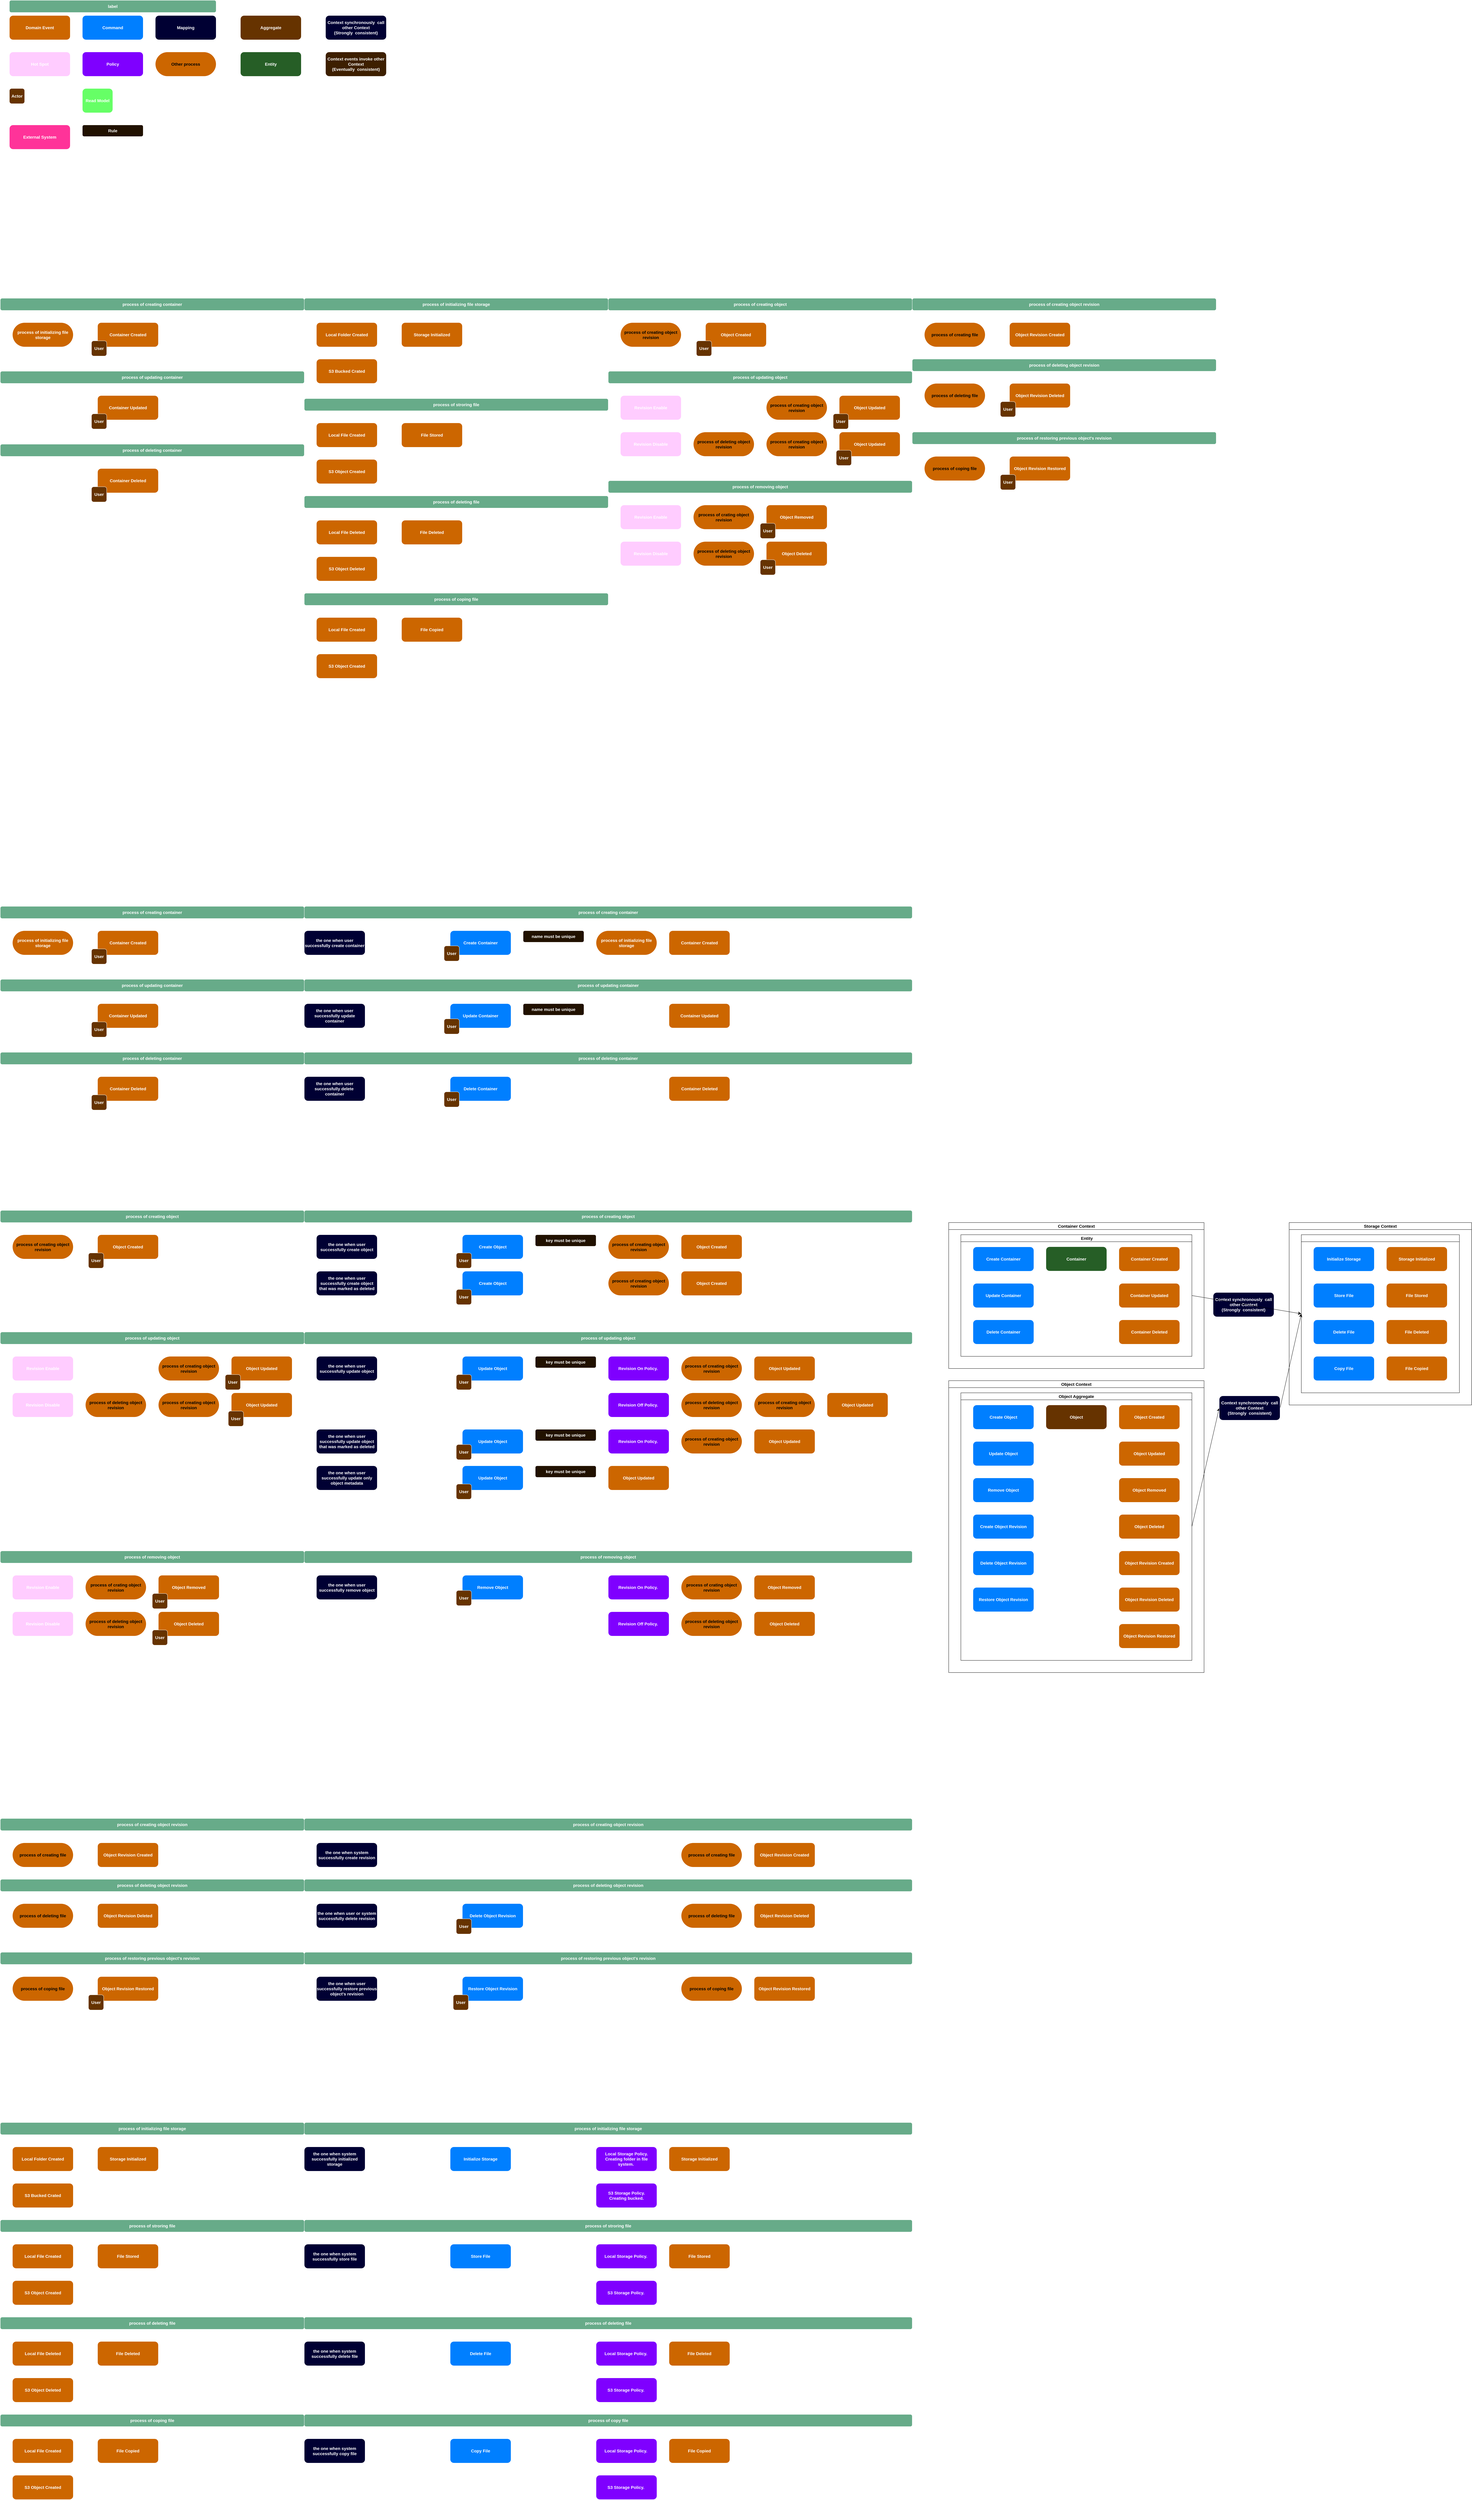 <mxfile version="25.0.2">
  <diagram id="YFsqn8lwmXzaRS9_h3kS" name="event storming">
    <mxGraphModel dx="3790" dy="5407" grid="1" gridSize="10" guides="0" tooltips="1" connect="1" arrows="1" fold="1" page="1" pageScale="1" pageWidth="1000" pageHeight="1000" math="0" shadow="0">
      <root>
        <mxCell id="0" />
        <mxCell id="1" parent="0" />
        <mxCell id="cuJFzhnlkX0wh9tE4dGZ-1" value="&lt;div&gt;Domain Event&lt;/div&gt;" style="rounded=1;whiteSpace=wrap;html=1;fillColor=#CC6600;strokeColor=#FFFFFF;fontColor=#FFFFFF;fontSize=14;fontStyle=1" parent="1" vertex="1">
          <mxGeometry x="-970" y="-3930" width="200" height="80" as="geometry" />
        </mxCell>
        <mxCell id="cuJFzhnlkX0wh9tE4dGZ-2" value="Command" style="rounded=1;whiteSpace=wrap;html=1;fillColor=#007FFF;strokeColor=#FFFFFF;fontColor=#FFFFFF;fontSize=14;fontStyle=1" parent="1" vertex="1">
          <mxGeometry x="-730" y="-3930" width="200" height="80" as="geometry" />
        </mxCell>
        <mxCell id="cuJFzhnlkX0wh9tE4dGZ-3" value="Policy" style="rounded=1;whiteSpace=wrap;html=1;fillColor=#7F00FF;strokeColor=#FFFFFF;fontColor=#FFFFFF;fontSize=14;fontStyle=1" parent="1" vertex="1">
          <mxGeometry x="-730" y="-3810" width="200" height="80" as="geometry" />
        </mxCell>
        <mxCell id="cuJFzhnlkX0wh9tE4dGZ-4" value="Actor" style="rounded=1;whiteSpace=wrap;html=1;fillColor=#663300;strokeColor=#FFFFFF;fontColor=#FFFFFF;fontSize=14;fontStyle=1" parent="1" vertex="1">
          <mxGeometry x="-970" y="-3690" width="50" height="50" as="geometry" />
        </mxCell>
        <mxCell id="cuJFzhnlkX0wh9tE4dGZ-5" value="Aggregate" style="rounded=1;whiteSpace=wrap;html=1;fillColor=#663300;strokeColor=#FFFFFF;fontColor=#FFFFFF;fontSize=14;fontStyle=1" parent="1" vertex="1">
          <mxGeometry x="-210" y="-3930" width="200" height="80" as="geometry" />
        </mxCell>
        <mxCell id="cuJFzhnlkX0wh9tE4dGZ-6" value="Read Model" style="rounded=1;whiteSpace=wrap;html=1;fillColor=#66FF66;strokeColor=#FFFFFF;fontColor=#FFFFFF;fontSize=14;fontStyle=1" parent="1" vertex="1">
          <mxGeometry x="-730" y="-3690" width="100" height="80" as="geometry" />
        </mxCell>
        <mxCell id="cuJFzhnlkX0wh9tE4dGZ-7" value="External System" style="rounded=1;whiteSpace=wrap;html=1;fillColor=#FF3399;strokeColor=#FFFFFF;fontColor=#FFFFFF;fontSize=14;fontStyle=1" parent="1" vertex="1">
          <mxGeometry x="-970" y="-3570" width="200" height="80" as="geometry" />
        </mxCell>
        <mxCell id="cuJFzhnlkX0wh9tE4dGZ-8" value="Hot Spot" style="rounded=1;whiteSpace=wrap;html=1;fillColor=#FFCCFF;strokeColor=#FFFFFF;fontColor=#FFFFFF;fontSize=14;fontStyle=1" parent="1" vertex="1">
          <mxGeometry x="-970" y="-3810" width="200" height="80" as="geometry" />
        </mxCell>
        <mxCell id="cuJFzhnlkX0wh9tE4dGZ-15" value="&lt;div&gt;&lt;span&gt;&lt;font&gt;label&lt;/font&gt;&lt;/span&gt;&lt;/div&gt;" style="rounded=1;whiteSpace=wrap;html=1;fillColor=#67AB89;strokeColor=#FFFFFF;fontColor=#FFFFFF;fontSize=14;fontStyle=1" parent="1" vertex="1">
          <mxGeometry x="-970" y="-3980" width="680" height="40" as="geometry" />
        </mxCell>
        <mxCell id="cuJFzhnlkX0wh9tE4dGZ-83" value="Mapping" style="rounded=1;whiteSpace=wrap;html=1;fillColor=#000033;strokeColor=#FFFFFF;fontColor=#FFFFFF;fontSize=14;fontStyle=1" parent="1" vertex="1">
          <mxGeometry x="-490" y="-3930" width="200" height="80" as="geometry" />
        </mxCell>
        <mxCell id="y4Lj_ysapqo_imUBppSc-1" value="Other process" style="rounded=1;fillColor=#CC6600;strokeColor=#FFFFFF;fontColor=default;rotation=0;html=1;whiteSpace=wrap;horizontal=1;direction=east;flipH=1;movable=1;resizable=1;rotatable=1;deletable=1;editable=1;locked=0;connectable=1;arcSize=50;fontSize=14;fontStyle=1" parent="1" vertex="1">
          <mxGeometry x="-490" y="-3810" width="200" height="80" as="geometry" />
        </mxCell>
        <mxCell id="y4Lj_ysapqo_imUBppSc-23" value="Rule" style="rounded=1;whiteSpace=wrap;html=1;fillColor=#211100;strokeColor=#FFFFFF;fontColor=#FFFFFF;fontSize=14;fontStyle=1" parent="1" vertex="1">
          <mxGeometry x="-730" y="-3570" width="200" height="38" as="geometry" />
        </mxCell>
        <mxCell id="y9N6AHnFpK21wvBhakDQ-57" value="&lt;div&gt;Context synchronously&amp;nbsp; call other Context&lt;br&gt;&lt;/div&gt;&lt;div&gt;(Strongly&amp;nbsp; consistent)&lt;br&gt;&lt;/div&gt;" style="rounded=1;whiteSpace=wrap;html=1;fillColor=#000033;strokeColor=#FFFFFF;fontColor=#FFFFFF;fontSize=14;fontStyle=1" parent="1" vertex="1">
          <mxGeometry x="70" y="-3930" width="200" height="80" as="geometry" />
        </mxCell>
        <mxCell id="y9N6AHnFpK21wvBhakDQ-763" value="Context events invoke other Context&lt;br&gt;&lt;div&gt;(Eventually&amp;nbsp; consistent)&lt;/div&gt;" style="rounded=1;whiteSpace=wrap;html=1;fillColor=#3D1F00;strokeColor=#FFFFFF;fontColor=#FFFFFF;fontSize=14;fontStyle=1" parent="1" vertex="1">
          <mxGeometry x="70" y="-3810" width="200" height="80" as="geometry" />
        </mxCell>
        <mxCell id="l0dBNbykYMsxJlFcGDXM-42" value="Entity" style="rounded=1;whiteSpace=wrap;html=1;fillColor=#265E26;strokeColor=#FFFFFF;fontColor=#FFFFFF;fontSize=14;fontStyle=1" parent="1" vertex="1">
          <mxGeometry x="-210" y="-3810" width="200" height="80" as="geometry" />
        </mxCell>
        <mxCell id="0n97tukV72xWSMjBDP36-35" value="&lt;div&gt;process of creating container&lt;span&gt;&lt;font&gt;&lt;br&gt;&lt;/font&gt;&lt;/span&gt;&lt;/div&gt;" style="rounded=1;whiteSpace=wrap;html=1;fillColor=#67AB89;strokeColor=#FFFFFF;fontColor=#FFFFFF;fontSize=14;fontStyle=1" parent="1" vertex="1">
          <mxGeometry x="-1000" y="-3000" width="1000" height="40" as="geometry" />
        </mxCell>
        <mxCell id="0n97tukV72xWSMjBDP36-36" value="Container Created" style="rounded=1;whiteSpace=wrap;html=1;fillColor=#CC6600;strokeColor=#FFFFFF;fontColor=#FFFFFF;fontSize=14;fontStyle=1" parent="1" vertex="1">
          <mxGeometry x="-680" y="-2920" width="200" height="80" as="geometry" />
        </mxCell>
        <mxCell id="0n97tukV72xWSMjBDP36-37" value="User" style="rounded=1;whiteSpace=wrap;html=1;fillColor=#663300;strokeColor=#FFFFFF;fontColor=#FFFFFF;fontSize=14;fontStyle=1" parent="1" vertex="1">
          <mxGeometry x="-700" y="-2860" width="50" height="50" as="geometry" />
        </mxCell>
        <mxCell id="0n97tukV72xWSMjBDP36-38" value="&lt;div&gt;&lt;span&gt;&lt;font&gt;process of stroring file&lt;br&gt;&lt;/font&gt;&lt;/span&gt;&lt;/div&gt;" style="rounded=1;whiteSpace=wrap;html=1;fillColor=#67AB89;strokeColor=#FFFFFF;fontColor=#FFFFFF;fontSize=14;fontStyle=1" parent="1" vertex="1">
          <mxGeometry y="-2670" width="1000" height="40" as="geometry" />
        </mxCell>
        <mxCell id="0n97tukV72xWSMjBDP36-39" value="File Stored" style="rounded=1;whiteSpace=wrap;html=1;fillColor=#CC6600;strokeColor=#FFFFFF;fontColor=#FFFFFF;fontSize=14;fontStyle=1" parent="1" vertex="1">
          <mxGeometry x="320" y="-2590" width="200" height="80" as="geometry" />
        </mxCell>
        <mxCell id="0n97tukV72xWSMjBDP36-40" value="Local File Created" style="rounded=1;whiteSpace=wrap;html=1;fillColor=#CC6600;strokeColor=#FFFFFF;fontColor=#FFFFFF;fontSize=14;fontStyle=1" parent="1" vertex="1">
          <mxGeometry x="40" y="-2590" width="200" height="80" as="geometry" />
        </mxCell>
        <mxCell id="0n97tukV72xWSMjBDP36-41" value="S3 Object Created" style="rounded=1;whiteSpace=wrap;html=1;fillColor=#CC6600;strokeColor=#FFFFFF;fontColor=#FFFFFF;fontSize=14;fontStyle=1" parent="1" vertex="1">
          <mxGeometry x="40" y="-2470" width="200" height="80" as="geometry" />
        </mxCell>
        <mxCell id="0n97tukV72xWSMjBDP36-42" value="&lt;div&gt;&lt;span&gt;&lt;font&gt;process of creating object&lt;br&gt;&lt;/font&gt;&lt;/span&gt;&lt;/div&gt;" style="rounded=1;whiteSpace=wrap;html=1;fillColor=#67AB89;strokeColor=#FFFFFF;fontColor=#FFFFFF;fontSize=14;fontStyle=1" parent="1" vertex="1">
          <mxGeometry x="1000" y="-3000" width="1000" height="40" as="geometry" />
        </mxCell>
        <mxCell id="0n97tukV72xWSMjBDP36-43" value="Object Created" style="rounded=1;whiteSpace=wrap;html=1;fillColor=#CC6600;strokeColor=#FFFFFF;fontColor=#FFFFFF;fontSize=14;fontStyle=1" parent="1" vertex="1">
          <mxGeometry x="1320" y="-2920" width="200" height="80" as="geometry" />
        </mxCell>
        <mxCell id="0n97tukV72xWSMjBDP36-44" value="User" style="rounded=1;whiteSpace=wrap;html=1;fillColor=#663300;strokeColor=#FFFFFF;fontColor=#FFFFFF;fontSize=14;fontStyle=1" parent="1" vertex="1">
          <mxGeometry x="1290" y="-2860" width="50" height="50" as="geometry" />
        </mxCell>
        <mxCell id="0n97tukV72xWSMjBDP36-45" value="&lt;div&gt;&lt;span&gt;&lt;font&gt;process of deleting file&lt;br&gt;&lt;/font&gt;&lt;/span&gt;&lt;/div&gt;" style="rounded=1;whiteSpace=wrap;html=1;fillColor=#67AB89;strokeColor=#FFFFFF;fontColor=#FFFFFF;fontSize=14;fontStyle=1" parent="1" vertex="1">
          <mxGeometry y="-2350" width="1000" height="40" as="geometry" />
        </mxCell>
        <mxCell id="0n97tukV72xWSMjBDP36-46" value="File Deleted" style="rounded=1;whiteSpace=wrap;html=1;fillColor=#CC6600;strokeColor=#FFFFFF;fontColor=#FFFFFF;fontSize=14;fontStyle=1" parent="1" vertex="1">
          <mxGeometry x="320" y="-2270" width="200" height="80" as="geometry" />
        </mxCell>
        <mxCell id="0n97tukV72xWSMjBDP36-47" value="Local File Deleted" style="rounded=1;whiteSpace=wrap;html=1;fillColor=#CC6600;strokeColor=#FFFFFF;fontColor=#FFFFFF;fontSize=14;fontStyle=1" parent="1" vertex="1">
          <mxGeometry x="40" y="-2270" width="200" height="80" as="geometry" />
        </mxCell>
        <mxCell id="0n97tukV72xWSMjBDP36-48" value="S3 Object Deleted" style="rounded=1;whiteSpace=wrap;html=1;fillColor=#CC6600;strokeColor=#FFFFFF;fontColor=#FFFFFF;fontSize=14;fontStyle=1" parent="1" vertex="1">
          <mxGeometry x="40" y="-2150" width="200" height="80" as="geometry" />
        </mxCell>
        <mxCell id="0n97tukV72xWSMjBDP36-49" value="&lt;div&gt;&lt;span&gt;&lt;font&gt;process of updating object&lt;br&gt;&lt;/font&gt;&lt;/span&gt;&lt;/div&gt;" style="rounded=1;whiteSpace=wrap;html=1;fillColor=#67AB89;strokeColor=#FFFFFF;fontColor=#FFFFFF;fontSize=14;fontStyle=1" parent="1" vertex="1">
          <mxGeometry x="1000" y="-2760" width="1000" height="40" as="geometry" />
        </mxCell>
        <mxCell id="0n97tukV72xWSMjBDP36-50" value="Object Updated" style="rounded=1;whiteSpace=wrap;html=1;fillColor=#CC6600;strokeColor=#FFFFFF;fontColor=#FFFFFF;fontSize=14;fontStyle=1" parent="1" vertex="1">
          <mxGeometry x="1760" y="-2680" width="200" height="80" as="geometry" />
        </mxCell>
        <mxCell id="0n97tukV72xWSMjBDP36-51" value="User" style="rounded=1;whiteSpace=wrap;html=1;fillColor=#663300;strokeColor=#FFFFFF;fontColor=#FFFFFF;fontSize=14;fontStyle=1" parent="1" vertex="1">
          <mxGeometry x="1740" y="-2620" width="50" height="50" as="geometry" />
        </mxCell>
        <mxCell id="0n97tukV72xWSMjBDP36-54" value="process of creating object revision" style="rounded=1;fillColor=#CC6600;strokeColor=#FFFFFF;fontColor=default;rotation=0;html=1;whiteSpace=wrap;horizontal=1;direction=east;flipH=1;movable=1;resizable=1;rotatable=1;deletable=1;editable=1;locked=0;connectable=1;arcSize=50;fontSize=14;fontStyle=1" parent="1" vertex="1">
          <mxGeometry x="1520" y="-2680" width="200" height="80" as="geometry" />
        </mxCell>
        <mxCell id="0n97tukV72xWSMjBDP36-55" value="Object Updated" style="rounded=1;whiteSpace=wrap;html=1;fillColor=#CC6600;strokeColor=#FFFFFF;fontColor=#FFFFFF;fontSize=14;fontStyle=1" parent="1" vertex="1">
          <mxGeometry x="1760" y="-2560" width="200" height="80" as="geometry" />
        </mxCell>
        <mxCell id="0n97tukV72xWSMjBDP36-56" value="User" style="rounded=1;whiteSpace=wrap;html=1;fillColor=#663300;strokeColor=#FFFFFF;fontColor=#FFFFFF;fontSize=14;fontStyle=1" parent="1" vertex="1">
          <mxGeometry x="1750" y="-2500" width="50" height="50" as="geometry" />
        </mxCell>
        <mxCell id="0n97tukV72xWSMjBDP36-58" value="&lt;div&gt;&lt;span&gt;&lt;font&gt;process of removing object&lt;br&gt;&lt;/font&gt;&lt;/span&gt;&lt;/div&gt;" style="rounded=1;whiteSpace=wrap;html=1;fillColor=#67AB89;strokeColor=#FFFFFF;fontColor=#FFFFFF;fontSize=14;fontStyle=1" parent="1" vertex="1">
          <mxGeometry x="1000" y="-2400" width="1000" height="40" as="geometry" />
        </mxCell>
        <mxCell id="0n97tukV72xWSMjBDP36-59" value="Object Removed" style="rounded=1;whiteSpace=wrap;html=1;fillColor=#CC6600;strokeColor=#FFFFFF;fontColor=#FFFFFF;fontSize=14;fontStyle=1" parent="1" vertex="1">
          <mxGeometry x="1520" y="-2320" width="200" height="80" as="geometry" />
        </mxCell>
        <mxCell id="0n97tukV72xWSMjBDP36-60" value="User" style="rounded=1;whiteSpace=wrap;html=1;fillColor=#663300;strokeColor=#FFFFFF;fontColor=#FFFFFF;fontSize=14;fontStyle=1" parent="1" vertex="1">
          <mxGeometry x="1500" y="-2260" width="50" height="50" as="geometry" />
        </mxCell>
        <mxCell id="0n97tukV72xWSMjBDP36-61" value="&lt;div&gt;&lt;span&gt;&lt;font&gt;process of deleting object revision&lt;br&gt;&lt;/font&gt;&lt;/span&gt;&lt;/div&gt;" style="rounded=1;whiteSpace=wrap;html=1;fillColor=#67AB89;strokeColor=#FFFFFF;fontColor=#FFFFFF;fontSize=14;fontStyle=1" parent="1" vertex="1">
          <mxGeometry x="2000" y="-2800" width="1000" height="40" as="geometry" />
        </mxCell>
        <mxCell id="0n97tukV72xWSMjBDP36-62" value="Object Deleted" style="rounded=1;whiteSpace=wrap;html=1;fillColor=#CC6600;strokeColor=#FFFFFF;fontColor=#FFFFFF;fontSize=14;fontStyle=1" parent="1" vertex="1">
          <mxGeometry x="1520" y="-2200" width="200" height="80" as="geometry" />
        </mxCell>
        <mxCell id="0n97tukV72xWSMjBDP36-63" value="User" style="rounded=1;whiteSpace=wrap;html=1;fillColor=#663300;strokeColor=#FFFFFF;fontColor=#FFFFFF;fontSize=14;fontStyle=1" parent="1" vertex="1">
          <mxGeometry x="1500" y="-2140" width="50" height="50" as="geometry" />
        </mxCell>
        <mxCell id="0n97tukV72xWSMjBDP36-65" value="process of deleting file" style="rounded=1;fillColor=#CC6600;strokeColor=#FFFFFF;fontColor=default;rotation=0;html=1;whiteSpace=wrap;horizontal=1;direction=east;flipH=1;movable=1;resizable=1;rotatable=1;deletable=1;editable=1;locked=0;connectable=1;arcSize=50;fontSize=14;fontStyle=1" parent="1" vertex="1">
          <mxGeometry x="2040" y="-2720" width="200" height="80" as="geometry" />
        </mxCell>
        <mxCell id="0n97tukV72xWSMjBDP36-66" value="Object Revision Deleted" style="rounded=1;whiteSpace=wrap;html=1;fillColor=#CC6600;strokeColor=#FFFFFF;fontColor=#FFFFFF;fontSize=14;fontStyle=1" parent="1" vertex="1">
          <mxGeometry x="2320" y="-2720" width="200" height="80" as="geometry" />
        </mxCell>
        <mxCell id="0n97tukV72xWSMjBDP36-67" value="&lt;div&gt;&lt;span&gt;&lt;font&gt;process of restoring previous object&#39;s revision&lt;br&gt;&lt;/font&gt;&lt;/span&gt;&lt;/div&gt;" style="rounded=1;whiteSpace=wrap;html=1;fillColor=#67AB89;strokeColor=#FFFFFF;fontColor=#FFFFFF;fontSize=14;fontStyle=1" parent="1" vertex="1">
          <mxGeometry x="2000" y="-2560" width="1000" height="40" as="geometry" />
        </mxCell>
        <mxCell id="0n97tukV72xWSMjBDP36-68" value="process of coping file" style="rounded=1;fillColor=#CC6600;strokeColor=#FFFFFF;fontColor=default;rotation=0;html=1;whiteSpace=wrap;horizontal=1;direction=east;flipH=1;movable=1;resizable=1;rotatable=1;deletable=1;editable=1;locked=0;connectable=1;arcSize=50;fontSize=14;fontStyle=1" parent="1" vertex="1">
          <mxGeometry x="2040" y="-2480" width="200" height="80" as="geometry" />
        </mxCell>
        <mxCell id="0n97tukV72xWSMjBDP36-69" value="Object Revision&amp;nbsp;Restored" style="rounded=1;whiteSpace=wrap;html=1;fillColor=#CC6600;strokeColor=#FFFFFF;fontColor=#FFFFFF;fontSize=14;fontStyle=1" parent="1" vertex="1">
          <mxGeometry x="2320" y="-2480" width="200" height="80" as="geometry" />
        </mxCell>
        <mxCell id="0n97tukV72xWSMjBDP36-70" value="User" style="rounded=1;whiteSpace=wrap;html=1;fillColor=#663300;strokeColor=#FFFFFF;fontColor=#FFFFFF;fontSize=14;fontStyle=1" parent="1" vertex="1">
          <mxGeometry x="2290" y="-2420" width="50" height="50" as="geometry" />
        </mxCell>
        <mxCell id="0n97tukV72xWSMjBDP36-71" value="&lt;div&gt;&lt;span&gt;&lt;font&gt;process of coping file&lt;br&gt;&lt;/font&gt;&lt;/span&gt;&lt;/div&gt;" style="rounded=1;whiteSpace=wrap;html=1;fillColor=#67AB89;strokeColor=#FFFFFF;fontColor=#FFFFFF;fontSize=14;fontStyle=1" parent="1" vertex="1">
          <mxGeometry y="-2030" width="1000" height="40" as="geometry" />
        </mxCell>
        <mxCell id="0n97tukV72xWSMjBDP36-72" value="File Copied" style="rounded=1;whiteSpace=wrap;html=1;fillColor=#CC6600;strokeColor=#FFFFFF;fontColor=#FFFFFF;fontSize=14;fontStyle=1" parent="1" vertex="1">
          <mxGeometry x="320" y="-1950" width="200" height="80" as="geometry" />
        </mxCell>
        <mxCell id="0n97tukV72xWSMjBDP36-73" value="Local File Created" style="rounded=1;whiteSpace=wrap;html=1;fillColor=#CC6600;strokeColor=#FFFFFF;fontColor=#FFFFFF;fontSize=14;fontStyle=1" parent="1" vertex="1">
          <mxGeometry x="40" y="-1950" width="200" height="80" as="geometry" />
        </mxCell>
        <mxCell id="0n97tukV72xWSMjBDP36-74" value="S3 Object Created" style="rounded=1;whiteSpace=wrap;html=1;fillColor=#CC6600;strokeColor=#FFFFFF;fontColor=#FFFFFF;fontSize=14;fontStyle=1" parent="1" vertex="1">
          <mxGeometry x="40" y="-1830" width="200" height="80" as="geometry" />
        </mxCell>
        <mxCell id="0n97tukV72xWSMjBDP36-75" value="Revision Disable" style="rounded=1;whiteSpace=wrap;html=1;fillColor=#FFCCFF;strokeColor=#FFFFFF;fontColor=#FFFFFF;fontSize=14;fontStyle=1" parent="1" vertex="1">
          <mxGeometry x="1040" y="-2560" width="200" height="80" as="geometry" />
        </mxCell>
        <mxCell id="0n97tukV72xWSMjBDP36-76" value="Revision Enable" style="rounded=1;whiteSpace=wrap;html=1;fillColor=#FFCCFF;strokeColor=#FFFFFF;fontColor=#FFFFFF;fontSize=14;fontStyle=1" parent="1" vertex="1">
          <mxGeometry x="1040" y="-2680" width="200" height="80" as="geometry" />
        </mxCell>
        <mxCell id="0n97tukV72xWSMjBDP36-77" value="&lt;div&gt;&lt;span&gt;&lt;font&gt;process of initializing file storage&lt;br&gt;&lt;/font&gt;&lt;/span&gt;&lt;/div&gt;" style="rounded=1;whiteSpace=wrap;html=1;fillColor=#67AB89;strokeColor=#FFFFFF;fontColor=#FFFFFF;fontSize=14;fontStyle=1" parent="1" vertex="1">
          <mxGeometry y="-3000" width="1000" height="40" as="geometry" />
        </mxCell>
        <mxCell id="0n97tukV72xWSMjBDP36-78" value="Storage Initialized" style="rounded=1;whiteSpace=wrap;html=1;fillColor=#CC6600;strokeColor=#FFFFFF;fontColor=#FFFFFF;fontSize=14;fontStyle=1" parent="1" vertex="1">
          <mxGeometry x="320" y="-2920" width="200" height="80" as="geometry" />
        </mxCell>
        <mxCell id="0n97tukV72xWSMjBDP36-79" value="Local Folder Created" style="rounded=1;whiteSpace=wrap;html=1;fillColor=#CC6600;strokeColor=#FFFFFF;fontColor=#FFFFFF;fontSize=14;fontStyle=1" parent="1" vertex="1">
          <mxGeometry x="40" y="-2920" width="200" height="80" as="geometry" />
        </mxCell>
        <mxCell id="0n97tukV72xWSMjBDP36-80" value="S3 Bucked Crated" style="rounded=1;whiteSpace=wrap;html=1;fillColor=#CC6600;strokeColor=#FFFFFF;fontColor=#FFFFFF;fontSize=14;fontStyle=1" parent="1" vertex="1">
          <mxGeometry x="40" y="-2800" width="200" height="80" as="geometry" />
        </mxCell>
        <mxCell id="0n97tukV72xWSMjBDP36-81" value="&lt;span style=&quot;color: rgb(255, 255, 255);&quot;&gt;process of initializing file storage&lt;/span&gt;" style="rounded=1;fillColor=#CC6600;strokeColor=#FFFFFF;fontColor=default;rotation=0;html=1;whiteSpace=wrap;horizontal=1;direction=east;flipH=1;movable=1;resizable=1;rotatable=1;deletable=1;editable=1;locked=0;connectable=1;arcSize=50;fontSize=14;fontStyle=1" parent="1" vertex="1">
          <mxGeometry x="-960" y="-2920" width="200" height="80" as="geometry" />
        </mxCell>
        <mxCell id="0n97tukV72xWSMjBDP36-82" value="&lt;div&gt;process of updating container&lt;span&gt;&lt;font&gt;&lt;br&gt;&lt;/font&gt;&lt;/span&gt;&lt;/div&gt;" style="rounded=1;whiteSpace=wrap;html=1;fillColor=#67AB89;strokeColor=#FFFFFF;fontColor=#FFFFFF;fontSize=14;fontStyle=1" parent="1" vertex="1">
          <mxGeometry x="-1000" y="-2760" width="1000" height="40" as="geometry" />
        </mxCell>
        <mxCell id="0n97tukV72xWSMjBDP36-83" value="Container Updated" style="rounded=1;whiteSpace=wrap;html=1;fillColor=#CC6600;strokeColor=#FFFFFF;fontColor=#FFFFFF;fontSize=14;fontStyle=1" parent="1" vertex="1">
          <mxGeometry x="-680" y="-2680" width="200" height="80" as="geometry" />
        </mxCell>
        <mxCell id="0n97tukV72xWSMjBDP36-84" value="User" style="rounded=1;whiteSpace=wrap;html=1;fillColor=#663300;strokeColor=#FFFFFF;fontColor=#FFFFFF;fontSize=14;fontStyle=1" parent="1" vertex="1">
          <mxGeometry x="-700" y="-2620" width="50" height="50" as="geometry" />
        </mxCell>
        <mxCell id="0n97tukV72xWSMjBDP36-85" value="&lt;div&gt;process of deleting container&lt;span&gt;&lt;font&gt;&lt;br&gt;&lt;/font&gt;&lt;/span&gt;&lt;/div&gt;" style="rounded=1;whiteSpace=wrap;html=1;fillColor=#67AB89;strokeColor=#FFFFFF;fontColor=#FFFFFF;fontSize=14;fontStyle=1" parent="1" vertex="1">
          <mxGeometry x="-1000" y="-2520" width="1000" height="40" as="geometry" />
        </mxCell>
        <mxCell id="0n97tukV72xWSMjBDP36-86" value="Container Deleted" style="rounded=1;whiteSpace=wrap;html=1;fillColor=#CC6600;strokeColor=#FFFFFF;fontColor=#FFFFFF;fontSize=14;fontStyle=1" parent="1" vertex="1">
          <mxGeometry x="-680" y="-2440" width="200" height="80" as="geometry" />
        </mxCell>
        <mxCell id="0n97tukV72xWSMjBDP36-87" value="User" style="rounded=1;whiteSpace=wrap;html=1;fillColor=#663300;strokeColor=#FFFFFF;fontColor=#FFFFFF;fontSize=14;fontStyle=1" parent="1" vertex="1">
          <mxGeometry x="-700" y="-2380" width="50" height="50" as="geometry" />
        </mxCell>
        <mxCell id="0n97tukV72xWSMjBDP36-88" value="Revision Disable" style="rounded=1;whiteSpace=wrap;html=1;fillColor=#FFCCFF;strokeColor=#FFFFFF;fontColor=#FFFFFF;fontSize=14;fontStyle=1" parent="1" vertex="1">
          <mxGeometry x="1040" y="-2200" width="200" height="80" as="geometry" />
        </mxCell>
        <mxCell id="0n97tukV72xWSMjBDP36-89" value="Revision Enable" style="rounded=1;whiteSpace=wrap;html=1;fillColor=#FFCCFF;strokeColor=#FFFFFF;fontColor=#FFFFFF;fontSize=14;fontStyle=1" parent="1" vertex="1">
          <mxGeometry x="1040" y="-2320" width="200" height="80" as="geometry" />
        </mxCell>
        <mxCell id="0n97tukV72xWSMjBDP36-90" value="&lt;div&gt;&lt;span&gt;&lt;font&gt;process of creating object revision&lt;br&gt;&lt;/font&gt;&lt;/span&gt;&lt;/div&gt;" style="rounded=1;whiteSpace=wrap;html=1;fillColor=#67AB89;strokeColor=#FFFFFF;fontColor=#FFFFFF;fontSize=14;fontStyle=1" parent="1" vertex="1">
          <mxGeometry x="2000" y="-3000" width="1000" height="40" as="geometry" />
        </mxCell>
        <mxCell id="0n97tukV72xWSMjBDP36-91" value="process of creating file" style="rounded=1;fillColor=#CC6600;strokeColor=#FFFFFF;fontColor=default;rotation=0;html=1;whiteSpace=wrap;horizontal=1;direction=east;flipH=1;movable=1;resizable=1;rotatable=1;deletable=1;editable=1;locked=0;connectable=1;arcSize=50;fontSize=14;fontStyle=1" parent="1" vertex="1">
          <mxGeometry x="2040" y="-2920" width="200" height="80" as="geometry" />
        </mxCell>
        <mxCell id="0n97tukV72xWSMjBDP36-92" value="Object Revision Created" style="rounded=1;whiteSpace=wrap;html=1;fillColor=#CC6600;strokeColor=#FFFFFF;fontColor=#FFFFFF;fontSize=14;fontStyle=1" parent="1" vertex="1">
          <mxGeometry x="2320" y="-2920" width="200" height="80" as="geometry" />
        </mxCell>
        <mxCell id="0n97tukV72xWSMjBDP36-93" value="&lt;div&gt;process of creating container&lt;span&gt;&lt;font&gt;&lt;br&gt;&lt;/font&gt;&lt;/span&gt;&lt;/div&gt;" style="rounded=1;whiteSpace=wrap;html=1;fillColor=#67AB89;strokeColor=#FFFFFF;fontColor=#FFFFFF;fontSize=14;fontStyle=1" parent="1" vertex="1">
          <mxGeometry x="-1000" y="-1000" width="1000" height="40" as="geometry" />
        </mxCell>
        <mxCell id="0n97tukV72xWSMjBDP36-94" value="Container Created" style="rounded=1;whiteSpace=wrap;html=1;fillColor=#CC6600;strokeColor=#FFFFFF;fontColor=#FFFFFF;fontSize=14;fontStyle=1" parent="1" vertex="1">
          <mxGeometry x="-680" y="-920" width="200" height="80" as="geometry" />
        </mxCell>
        <mxCell id="0n97tukV72xWSMjBDP36-95" value="User" style="rounded=1;whiteSpace=wrap;html=1;fillColor=#663300;strokeColor=#FFFFFF;fontColor=#FFFFFF;fontSize=14;fontStyle=1" parent="1" vertex="1">
          <mxGeometry x="-700" y="-860" width="50" height="50" as="geometry" />
        </mxCell>
        <mxCell id="0n97tukV72xWSMjBDP36-96" value="&lt;span style=&quot;color: rgb(255, 255, 255);&quot;&gt;process of initializing file storage&lt;/span&gt;" style="rounded=1;fillColor=#CC6600;strokeColor=#FFFFFF;fontColor=default;rotation=0;html=1;whiteSpace=wrap;horizontal=1;direction=east;flipH=1;movable=1;resizable=1;rotatable=1;deletable=1;editable=1;locked=0;connectable=1;arcSize=50;fontSize=14;fontStyle=1" parent="1" vertex="1">
          <mxGeometry x="-960" y="-920" width="200" height="80" as="geometry" />
        </mxCell>
        <mxCell id="0n97tukV72xWSMjBDP36-97" value="&lt;div&gt;process of updating container&lt;span&gt;&lt;font&gt;&lt;br&gt;&lt;/font&gt;&lt;/span&gt;&lt;/div&gt;" style="rounded=1;whiteSpace=wrap;html=1;fillColor=#67AB89;strokeColor=#FFFFFF;fontColor=#FFFFFF;fontSize=14;fontStyle=1" parent="1" vertex="1">
          <mxGeometry x="-1000" y="-760" width="1000" height="40" as="geometry" />
        </mxCell>
        <mxCell id="0n97tukV72xWSMjBDP36-98" value="Container Updated" style="rounded=1;whiteSpace=wrap;html=1;fillColor=#CC6600;strokeColor=#FFFFFF;fontColor=#FFFFFF;fontSize=14;fontStyle=1" parent="1" vertex="1">
          <mxGeometry x="-680" y="-680" width="200" height="80" as="geometry" />
        </mxCell>
        <mxCell id="0n97tukV72xWSMjBDP36-99" value="User" style="rounded=1;whiteSpace=wrap;html=1;fillColor=#663300;strokeColor=#FFFFFF;fontColor=#FFFFFF;fontSize=14;fontStyle=1" parent="1" vertex="1">
          <mxGeometry x="-700" y="-620" width="50" height="50" as="geometry" />
        </mxCell>
        <mxCell id="0n97tukV72xWSMjBDP36-100" value="&lt;div&gt;process of deleting container&lt;span&gt;&lt;font&gt;&lt;br&gt;&lt;/font&gt;&lt;/span&gt;&lt;/div&gt;" style="rounded=1;whiteSpace=wrap;html=1;fillColor=#67AB89;strokeColor=#FFFFFF;fontColor=#FFFFFF;fontSize=14;fontStyle=1" parent="1" vertex="1">
          <mxGeometry x="-1000" y="-520" width="1000" height="40" as="geometry" />
        </mxCell>
        <mxCell id="0n97tukV72xWSMjBDP36-101" value="Container Deleted" style="rounded=1;whiteSpace=wrap;html=1;fillColor=#CC6600;strokeColor=#FFFFFF;fontColor=#FFFFFF;fontSize=14;fontStyle=1" parent="1" vertex="1">
          <mxGeometry x="-680" y="-440" width="200" height="80" as="geometry" />
        </mxCell>
        <mxCell id="0n97tukV72xWSMjBDP36-102" value="User" style="rounded=1;whiteSpace=wrap;html=1;fillColor=#663300;strokeColor=#FFFFFF;fontColor=#FFFFFF;fontSize=14;fontStyle=1" parent="1" vertex="1">
          <mxGeometry x="-700" y="-380" width="50" height="50" as="geometry" />
        </mxCell>
        <mxCell id="0n97tukV72xWSMjBDP36-103" value="&lt;div&gt;process of creating container&lt;span&gt;&lt;font&gt;&lt;br&gt;&lt;/font&gt;&lt;/span&gt;&lt;/div&gt;" style="rounded=1;whiteSpace=wrap;html=1;fillColor=#67AB89;strokeColor=#FFFFFF;fontColor=#FFFFFF;fontSize=14;fontStyle=1" parent="1" vertex="1">
          <mxGeometry y="-1000" width="2000" height="40" as="geometry" />
        </mxCell>
        <mxCell id="0n97tukV72xWSMjBDP36-104" value="Create Container" style="rounded=1;whiteSpace=wrap;html=1;fillColor=#007FFF;strokeColor=#FFFFFF;fontColor=#FFFFFF;fontSize=14;fontStyle=1" parent="1" vertex="1">
          <mxGeometry x="480" y="-920" width="200" height="80" as="geometry" />
        </mxCell>
        <mxCell id="0n97tukV72xWSMjBDP36-105" value="User" style="rounded=1;whiteSpace=wrap;html=1;fillColor=#663300;strokeColor=#FFFFFF;fontColor=#FFFFFF;fontSize=14;fontStyle=1" parent="1" vertex="1">
          <mxGeometry x="460" y="-870" width="50" height="50" as="geometry" />
        </mxCell>
        <mxCell id="0n97tukV72xWSMjBDP36-106" value="the one when user successfully create container" style="rounded=1;whiteSpace=wrap;html=1;fillColor=#000033;strokeColor=#FFFFFF;fontColor=#FFFFFF;fontSize=14;fontStyle=1" parent="1" vertex="1">
          <mxGeometry y="-920" width="200" height="80" as="geometry" />
        </mxCell>
        <mxCell id="0n97tukV72xWSMjBDP36-107" value="name must be unique" style="rounded=1;whiteSpace=wrap;html=1;fillColor=#211100;strokeColor=#FFFFFF;fontColor=#FFFFFF;fontSize=14;fontStyle=1" parent="1" vertex="1">
          <mxGeometry x="720" y="-920" width="200" height="38" as="geometry" />
        </mxCell>
        <mxCell id="0n97tukV72xWSMjBDP36-108" value="Container Created" style="rounded=1;whiteSpace=wrap;html=1;fillColor=#CC6600;strokeColor=#FFFFFF;fontColor=#FFFFFF;fontSize=14;fontStyle=1" parent="1" vertex="1">
          <mxGeometry x="1200" y="-920" width="200" height="80" as="geometry" />
        </mxCell>
        <mxCell id="0n97tukV72xWSMjBDP36-109" value="&lt;span style=&quot;color: rgb(255, 255, 255);&quot;&gt;process of initializing file storage&lt;/span&gt;" style="rounded=1;fillColor=#CC6600;strokeColor=#FFFFFF;fontColor=default;rotation=0;html=1;whiteSpace=wrap;horizontal=1;direction=east;flipH=1;movable=1;resizable=1;rotatable=1;deletable=1;editable=1;locked=0;connectable=1;arcSize=50;fontSize=14;fontStyle=1" parent="1" vertex="1">
          <mxGeometry x="960" y="-920" width="200" height="80" as="geometry" />
        </mxCell>
        <mxCell id="0n97tukV72xWSMjBDP36-110" value="&lt;div&gt;process of updating container&lt;span&gt;&lt;font&gt;&lt;br&gt;&lt;/font&gt;&lt;/span&gt;&lt;/div&gt;" style="rounded=1;whiteSpace=wrap;html=1;fillColor=#67AB89;strokeColor=#FFFFFF;fontColor=#FFFFFF;fontSize=14;fontStyle=1" parent="1" vertex="1">
          <mxGeometry y="-760" width="2000" height="40" as="geometry" />
        </mxCell>
        <mxCell id="0n97tukV72xWSMjBDP36-111" value="Update Container" style="rounded=1;whiteSpace=wrap;html=1;fillColor=#007FFF;strokeColor=#FFFFFF;fontColor=#FFFFFF;fontSize=14;fontStyle=1" parent="1" vertex="1">
          <mxGeometry x="480" y="-680" width="200" height="80" as="geometry" />
        </mxCell>
        <mxCell id="0n97tukV72xWSMjBDP36-112" value="User" style="rounded=1;whiteSpace=wrap;html=1;fillColor=#663300;strokeColor=#FFFFFF;fontColor=#FFFFFF;fontSize=14;fontStyle=1" parent="1" vertex="1">
          <mxGeometry x="460" y="-630" width="50" height="50" as="geometry" />
        </mxCell>
        <mxCell id="0n97tukV72xWSMjBDP36-113" value="the one when user successfully update container" style="rounded=1;whiteSpace=wrap;html=1;fillColor=#000033;strokeColor=#FFFFFF;fontColor=#FFFFFF;fontSize=14;fontStyle=1" parent="1" vertex="1">
          <mxGeometry y="-680" width="200" height="80" as="geometry" />
        </mxCell>
        <mxCell id="0n97tukV72xWSMjBDP36-114" value="name must be unique" style="rounded=1;whiteSpace=wrap;html=1;fillColor=#211100;strokeColor=#FFFFFF;fontColor=#FFFFFF;fontSize=14;fontStyle=1" parent="1" vertex="1">
          <mxGeometry x="720" y="-680" width="200" height="38" as="geometry" />
        </mxCell>
        <mxCell id="0n97tukV72xWSMjBDP36-115" value="Container Updated" style="rounded=1;whiteSpace=wrap;html=1;fillColor=#CC6600;strokeColor=#FFFFFF;fontColor=#FFFFFF;fontSize=14;fontStyle=1" parent="1" vertex="1">
          <mxGeometry x="1200" y="-680" width="200" height="80" as="geometry" />
        </mxCell>
        <mxCell id="0n97tukV72xWSMjBDP36-116" value="&lt;div&gt;process of deleting container&lt;span&gt;&lt;font&gt;&lt;br&gt;&lt;/font&gt;&lt;/span&gt;&lt;/div&gt;" style="rounded=1;whiteSpace=wrap;html=1;fillColor=#67AB89;strokeColor=#FFFFFF;fontColor=#FFFFFF;fontSize=14;fontStyle=1" parent="1" vertex="1">
          <mxGeometry y="-520" width="2000" height="40" as="geometry" />
        </mxCell>
        <mxCell id="0n97tukV72xWSMjBDP36-117" value="Delete Container" style="rounded=1;whiteSpace=wrap;html=1;fillColor=#007FFF;strokeColor=#FFFFFF;fontColor=#FFFFFF;fontSize=14;fontStyle=1" parent="1" vertex="1">
          <mxGeometry x="480" y="-440" width="200" height="80" as="geometry" />
        </mxCell>
        <mxCell id="0n97tukV72xWSMjBDP36-118" value="User" style="rounded=1;whiteSpace=wrap;html=1;fillColor=#663300;strokeColor=#FFFFFF;fontColor=#FFFFFF;fontSize=14;fontStyle=1" parent="1" vertex="1">
          <mxGeometry x="460" y="-390" width="50" height="50" as="geometry" />
        </mxCell>
        <mxCell id="0n97tukV72xWSMjBDP36-119" value="the one when user successfully delete&amp;nbsp; container" style="rounded=1;whiteSpace=wrap;html=1;fillColor=#000033;strokeColor=#FFFFFF;fontColor=#FFFFFF;fontSize=14;fontStyle=1" parent="1" vertex="1">
          <mxGeometry y="-440" width="200" height="80" as="geometry" />
        </mxCell>
        <mxCell id="0n97tukV72xWSMjBDP36-120" value="Container Deleted" style="rounded=1;whiteSpace=wrap;html=1;fillColor=#CC6600;strokeColor=#FFFFFF;fontColor=#FFFFFF;fontSize=14;fontStyle=1" parent="1" vertex="1">
          <mxGeometry x="1200" y="-440" width="200" height="80" as="geometry" />
        </mxCell>
        <mxCell id="0n97tukV72xWSMjBDP36-213" value="&lt;div&gt;process of creating object&lt;span&gt;&lt;font&gt;&lt;br&gt;&lt;/font&gt;&lt;/span&gt;&lt;/div&gt;" style="rounded=1;whiteSpace=wrap;html=1;fillColor=#67AB89;strokeColor=#FFFFFF;fontColor=#FFFFFF;fontSize=14;fontStyle=1" parent="1" vertex="1">
          <mxGeometry width="2000" height="40" as="geometry" />
        </mxCell>
        <mxCell id="0n97tukV72xWSMjBDP36-214" value="Create Object" style="rounded=1;whiteSpace=wrap;html=1;fillColor=#007FFF;strokeColor=#FFFFFF;fontColor=#FFFFFF;fontSize=14;fontStyle=1" parent="1" vertex="1">
          <mxGeometry x="520" y="80" width="200" height="80" as="geometry" />
        </mxCell>
        <mxCell id="0n97tukV72xWSMjBDP36-215" value="the one when user successfully create object" style="rounded=1;whiteSpace=wrap;html=1;fillColor=#000033;strokeColor=#FFFFFF;fontColor=#FFFFFF;fontSize=14;fontStyle=1" parent="1" vertex="1">
          <mxGeometry x="40" y="80" width="200" height="80" as="geometry" />
        </mxCell>
        <mxCell id="0n97tukV72xWSMjBDP36-216" value="Object Created" style="rounded=1;whiteSpace=wrap;html=1;fillColor=#CC6600;strokeColor=#FFFFFF;fontColor=#FFFFFF;fontSize=14;fontStyle=1" parent="1" vertex="1">
          <mxGeometry x="1240" y="80" width="200" height="80" as="geometry" />
        </mxCell>
        <mxCell id="0n97tukV72xWSMjBDP36-217" value="User" style="rounded=1;whiteSpace=wrap;html=1;fillColor=#663300;strokeColor=#FFFFFF;fontColor=#FFFFFF;fontSize=14;fontStyle=1" parent="1" vertex="1">
          <mxGeometry x="500" y="140" width="50" height="50" as="geometry" />
        </mxCell>
        <mxCell id="0n97tukV72xWSMjBDP36-219" value="key must be unique" style="rounded=1;whiteSpace=wrap;html=1;fillColor=#211100;strokeColor=#FFFFFF;fontColor=#FFFFFF;fontSize=14;fontStyle=1" parent="1" vertex="1">
          <mxGeometry x="760" y="80" width="200" height="38" as="geometry" />
        </mxCell>
        <mxCell id="0n97tukV72xWSMjBDP36-220" value="&lt;div&gt;process of updating object&lt;span&gt;&lt;font&gt;&lt;br&gt;&lt;/font&gt;&lt;/span&gt;&lt;/div&gt;" style="rounded=1;whiteSpace=wrap;html=1;fillColor=#67AB89;strokeColor=#FFFFFF;fontColor=#FFFFFF;fontSize=14;fontStyle=1" parent="1" vertex="1">
          <mxGeometry y="400" width="2000" height="40" as="geometry" />
        </mxCell>
        <mxCell id="0n97tukV72xWSMjBDP36-221" value="Update Object" style="rounded=1;whiteSpace=wrap;html=1;fillColor=#007FFF;strokeColor=#FFFFFF;fontColor=#FFFFFF;fontSize=14;fontStyle=1" parent="1" vertex="1">
          <mxGeometry x="520" y="480" width="200" height="80" as="geometry" />
        </mxCell>
        <mxCell id="0n97tukV72xWSMjBDP36-222" value="the one when user successfully update object" style="rounded=1;whiteSpace=wrap;html=1;fillColor=#000033;strokeColor=#FFFFFF;fontColor=#FFFFFF;fontSize=14;fontStyle=1" parent="1" vertex="1">
          <mxGeometry x="40" y="480" width="200" height="80" as="geometry" />
        </mxCell>
        <mxCell id="0n97tukV72xWSMjBDP36-223" value="User" style="rounded=1;whiteSpace=wrap;html=1;fillColor=#663300;strokeColor=#FFFFFF;fontColor=#FFFFFF;fontSize=14;fontStyle=1" parent="1" vertex="1">
          <mxGeometry x="500" y="540" width="50" height="50" as="geometry" />
        </mxCell>
        <mxCell id="0n97tukV72xWSMjBDP36-224" value="key must be unique" style="rounded=1;whiteSpace=wrap;html=1;fillColor=#211100;strokeColor=#FFFFFF;fontColor=#FFFFFF;fontSize=14;fontStyle=1" parent="1" vertex="1">
          <mxGeometry x="760" y="480" width="200" height="38" as="geometry" />
        </mxCell>
        <mxCell id="0n97tukV72xWSMjBDP36-225" value="Revision On Policy.&amp;nbsp;" style="rounded=1;whiteSpace=wrap;html=1;fillColor=#7F00FF;strokeColor=#FFFFFF;fontColor=#FFFFFF;fontSize=14;fontStyle=1" parent="1" vertex="1">
          <mxGeometry x="1000" y="480" width="200" height="80" as="geometry" />
        </mxCell>
        <mxCell id="0n97tukV72xWSMjBDP36-226" value="Revision Off Policy.&amp;nbsp;" style="rounded=1;whiteSpace=wrap;html=1;fillColor=#7F00FF;strokeColor=#FFFFFF;fontColor=#FFFFFF;fontSize=14;fontStyle=1" parent="1" vertex="1">
          <mxGeometry x="1000" y="600" width="200" height="80" as="geometry" />
        </mxCell>
        <mxCell id="0n97tukV72xWSMjBDP36-227" value="Object Updated" style="rounded=1;whiteSpace=wrap;html=1;fillColor=#CC6600;strokeColor=#FFFFFF;fontColor=#FFFFFF;fontSize=14;fontStyle=1" parent="1" vertex="1">
          <mxGeometry x="1480" y="480" width="200" height="80" as="geometry" />
        </mxCell>
        <mxCell id="0n97tukV72xWSMjBDP36-233" value="Object Updated" style="rounded=1;whiteSpace=wrap;html=1;fillColor=#CC6600;strokeColor=#FFFFFF;fontColor=#FFFFFF;fontSize=14;fontStyle=1" parent="1" vertex="1">
          <mxGeometry x="1720" y="600" width="200" height="80" as="geometry" />
        </mxCell>
        <mxCell id="0n97tukV72xWSMjBDP36-236" value="the one when user successfully update only object metadata" style="rounded=1;whiteSpace=wrap;html=1;fillColor=#000033;strokeColor=#FFFFFF;fontColor=#FFFFFF;fontSize=14;fontStyle=1" parent="1" vertex="1">
          <mxGeometry x="40" y="840" width="200" height="80" as="geometry" />
        </mxCell>
        <mxCell id="0n97tukV72xWSMjBDP36-237" value="Update Object" style="rounded=1;whiteSpace=wrap;html=1;fillColor=#007FFF;strokeColor=#FFFFFF;fontColor=#FFFFFF;fontSize=14;fontStyle=1" parent="1" vertex="1">
          <mxGeometry x="520" y="840" width="200" height="80" as="geometry" />
        </mxCell>
        <mxCell id="0n97tukV72xWSMjBDP36-238" value="key must be unique" style="rounded=1;whiteSpace=wrap;html=1;fillColor=#211100;strokeColor=#FFFFFF;fontColor=#FFFFFF;fontSize=14;fontStyle=1" parent="1" vertex="1">
          <mxGeometry x="760" y="840" width="200" height="38" as="geometry" />
        </mxCell>
        <mxCell id="0n97tukV72xWSMjBDP36-239" value="Object Updated" style="rounded=1;whiteSpace=wrap;html=1;fillColor=#CC6600;strokeColor=#FFFFFF;fontColor=#FFFFFF;fontSize=14;fontStyle=1" parent="1" vertex="1">
          <mxGeometry x="1000" y="840" width="200" height="80" as="geometry" />
        </mxCell>
        <mxCell id="0n97tukV72xWSMjBDP36-240" value="User" style="rounded=1;whiteSpace=wrap;html=1;fillColor=#663300;strokeColor=#FFFFFF;fontColor=#FFFFFF;fontSize=14;fontStyle=1" parent="1" vertex="1">
          <mxGeometry x="500" y="900" width="50" height="50" as="geometry" />
        </mxCell>
        <mxCell id="0n97tukV72xWSMjBDP36-241" value="&lt;div&gt;process of removing object&lt;span&gt;&lt;font&gt;&lt;br&gt;&lt;/font&gt;&lt;/span&gt;&lt;/div&gt;" style="rounded=1;whiteSpace=wrap;html=1;fillColor=#67AB89;strokeColor=#FFFFFF;fontColor=#FFFFFF;fontSize=14;fontStyle=1" parent="1" vertex="1">
          <mxGeometry y="1120" width="2000" height="40" as="geometry" />
        </mxCell>
        <mxCell id="0n97tukV72xWSMjBDP36-242" value="Remove Object" style="rounded=1;whiteSpace=wrap;html=1;fillColor=#007FFF;strokeColor=#FFFFFF;fontColor=#FFFFFF;fontSize=14;fontStyle=1" parent="1" vertex="1">
          <mxGeometry x="520" y="1200" width="200" height="80" as="geometry" />
        </mxCell>
        <mxCell id="0n97tukV72xWSMjBDP36-243" value="the one when user successfully remove object" style="rounded=1;whiteSpace=wrap;html=1;fillColor=#000033;strokeColor=#FFFFFF;fontColor=#FFFFFF;fontSize=14;fontStyle=1" parent="1" vertex="1">
          <mxGeometry x="40" y="1200" width="200" height="80" as="geometry" />
        </mxCell>
        <mxCell id="0n97tukV72xWSMjBDP36-246" value="User" style="rounded=1;whiteSpace=wrap;html=1;fillColor=#663300;strokeColor=#FFFFFF;fontColor=#FFFFFF;fontSize=14;fontStyle=1" parent="1" vertex="1">
          <mxGeometry x="500" y="1250" width="50" height="50" as="geometry" />
        </mxCell>
        <mxCell id="0n97tukV72xWSMjBDP36-249" value="the one when user successfully create object that was marked as deleted" style="rounded=1;whiteSpace=wrap;html=1;fillColor=#000033;strokeColor=#FFFFFF;fontColor=#FFFFFF;fontSize=14;fontStyle=1" parent="1" vertex="1">
          <mxGeometry x="40" y="200" width="200" height="80" as="geometry" />
        </mxCell>
        <mxCell id="0n97tukV72xWSMjBDP36-250" value="Create Object" style="rounded=1;whiteSpace=wrap;html=1;fillColor=#007FFF;strokeColor=#FFFFFF;fontColor=#FFFFFF;fontSize=14;fontStyle=1" parent="1" vertex="1">
          <mxGeometry x="520" y="200" width="200" height="80" as="geometry" />
        </mxCell>
        <mxCell id="0n97tukV72xWSMjBDP36-251" value="User" style="rounded=1;whiteSpace=wrap;html=1;fillColor=#663300;strokeColor=#FFFFFF;fontColor=#FFFFFF;fontSize=14;fontStyle=1" parent="1" vertex="1">
          <mxGeometry x="500" y="260" width="50" height="50" as="geometry" />
        </mxCell>
        <mxCell id="0n97tukV72xWSMjBDP36-253" value="Object Created" style="rounded=1;whiteSpace=wrap;html=1;fillColor=#CC6600;strokeColor=#FFFFFF;fontColor=#FFFFFF;fontSize=14;fontStyle=1" parent="1" vertex="1">
          <mxGeometry x="1240" y="200" width="200" height="80" as="geometry" />
        </mxCell>
        <mxCell id="0n97tukV72xWSMjBDP36-254" value="the one when user successfully update object that was marked as deleted" style="rounded=1;whiteSpace=wrap;html=1;fillColor=#000033;strokeColor=#FFFFFF;fontColor=#FFFFFF;fontSize=14;fontStyle=1" parent="1" vertex="1">
          <mxGeometry x="40" y="720" width="200" height="80" as="geometry" />
        </mxCell>
        <mxCell id="0n97tukV72xWSMjBDP36-255" value="Update Object" style="rounded=1;whiteSpace=wrap;html=1;fillColor=#007FFF;strokeColor=#FFFFFF;fontColor=#FFFFFF;fontSize=14;fontStyle=1" parent="1" vertex="1">
          <mxGeometry x="520" y="720" width="200" height="80" as="geometry" />
        </mxCell>
        <mxCell id="0n97tukV72xWSMjBDP36-256" value="User" style="rounded=1;whiteSpace=wrap;html=1;fillColor=#663300;strokeColor=#FFFFFF;fontColor=#FFFFFF;fontSize=14;fontStyle=1" parent="1" vertex="1">
          <mxGeometry x="500" y="770" width="50" height="50" as="geometry" />
        </mxCell>
        <mxCell id="0n97tukV72xWSMjBDP36-257" value="key must be unique" style="rounded=1;whiteSpace=wrap;html=1;fillColor=#211100;strokeColor=#FFFFFF;fontColor=#FFFFFF;fontSize=14;fontStyle=1" parent="1" vertex="1">
          <mxGeometry x="760" y="720" width="200" height="38" as="geometry" />
        </mxCell>
        <mxCell id="0n97tukV72xWSMjBDP36-258" value="Revision On Policy.&amp;nbsp;" style="rounded=1;whiteSpace=wrap;html=1;fillColor=#7F00FF;strokeColor=#FFFFFF;fontColor=#FFFFFF;fontSize=14;fontStyle=1" parent="1" vertex="1">
          <mxGeometry x="1000" y="720" width="200" height="80" as="geometry" />
        </mxCell>
        <mxCell id="0n97tukV72xWSMjBDP36-259" value="Object Updated" style="rounded=1;whiteSpace=wrap;html=1;fillColor=#CC6600;strokeColor=#FFFFFF;fontColor=#FFFFFF;fontSize=14;fontStyle=1" parent="1" vertex="1">
          <mxGeometry x="1480" y="720" width="200" height="80" as="geometry" />
        </mxCell>
        <mxCell id="0n97tukV72xWSMjBDP36-334" value="process of crating object revision" style="rounded=1;fillColor=#CC6600;strokeColor=#FFFFFF;fontColor=default;rotation=0;html=1;whiteSpace=wrap;horizontal=1;direction=east;flipH=1;movable=1;resizable=1;rotatable=1;deletable=1;editable=1;locked=0;connectable=1;arcSize=50;fontSize=14;fontStyle=1" parent="1" vertex="1">
          <mxGeometry x="1280" y="-2320" width="200" height="80" as="geometry" />
        </mxCell>
        <mxCell id="0n97tukV72xWSMjBDP36-335" value="&lt;div&gt;process of creating object revision&lt;span&gt;&lt;font&gt;&lt;br&gt;&lt;/font&gt;&lt;/span&gt;&lt;/div&gt;" style="rounded=1;whiteSpace=wrap;html=1;fillColor=#67AB89;strokeColor=#FFFFFF;fontColor=#FFFFFF;fontSize=14;fontStyle=1" parent="1" vertex="1">
          <mxGeometry y="2000" width="2000" height="40" as="geometry" />
        </mxCell>
        <mxCell id="0n97tukV72xWSMjBDP36-337" value="the one when system successfully create revision" style="rounded=1;whiteSpace=wrap;html=1;fillColor=#000033;strokeColor=#FFFFFF;fontColor=#FFFFFF;fontSize=14;fontStyle=1" parent="1" vertex="1">
          <mxGeometry x="40" y="2080" width="200" height="80" as="geometry" />
        </mxCell>
        <mxCell id="0n97tukV72xWSMjBDP36-344" value="process of deleting object revision" style="rounded=1;fillColor=#CC6600;strokeColor=#FFFFFF;fontColor=default;rotation=0;html=1;whiteSpace=wrap;horizontal=1;direction=east;flipH=1;movable=1;resizable=1;rotatable=1;deletable=1;editable=1;locked=0;connectable=1;arcSize=50;fontSize=14;fontStyle=1" parent="1" vertex="1">
          <mxGeometry x="1280" y="-2560" width="200" height="80" as="geometry" />
        </mxCell>
        <mxCell id="0n97tukV72xWSMjBDP36-345" value="process of creating object revision" style="rounded=1;fillColor=#CC6600;strokeColor=#FFFFFF;fontColor=default;rotation=0;html=1;whiteSpace=wrap;horizontal=1;direction=east;flipH=1;movable=1;resizable=1;rotatable=1;deletable=1;editable=1;locked=0;connectable=1;arcSize=50;fontSize=14;fontStyle=1" parent="1" vertex="1">
          <mxGeometry x="1520" y="-2560" width="200" height="80" as="geometry" />
        </mxCell>
        <mxCell id="0n97tukV72xWSMjBDP36-346" value="process of deleting object revision" style="rounded=1;fillColor=#CC6600;strokeColor=#FFFFFF;fontColor=default;rotation=0;html=1;whiteSpace=wrap;horizontal=1;direction=east;flipH=1;movable=1;resizable=1;rotatable=1;deletable=1;editable=1;locked=0;connectable=1;arcSize=50;fontSize=14;fontStyle=1" parent="1" vertex="1">
          <mxGeometry x="1280" y="-2200" width="200" height="80" as="geometry" />
        </mxCell>
        <mxCell id="0n97tukV72xWSMjBDP36-370" value="process of creating object revision" style="rounded=1;fillColor=#CC6600;strokeColor=#FFFFFF;fontColor=default;rotation=0;html=1;whiteSpace=wrap;horizontal=1;direction=east;flipH=1;movable=1;resizable=1;rotatable=1;deletable=1;editable=1;locked=0;connectable=1;arcSize=50;fontSize=14;fontStyle=1" parent="1" vertex="1">
          <mxGeometry x="1040" y="-2920" width="200" height="80" as="geometry" />
        </mxCell>
        <mxCell id="0n97tukV72xWSMjBDP36-371" value="&lt;div&gt;&lt;span&gt;&lt;font&gt;process of creating object&lt;br&gt;&lt;/font&gt;&lt;/span&gt;&lt;/div&gt;" style="rounded=1;whiteSpace=wrap;html=1;fillColor=#67AB89;strokeColor=#FFFFFF;fontColor=#FFFFFF;fontSize=14;fontStyle=1" parent="1" vertex="1">
          <mxGeometry x="-1000" width="1000" height="40" as="geometry" />
        </mxCell>
        <mxCell id="0n97tukV72xWSMjBDP36-372" value="Object Created" style="rounded=1;whiteSpace=wrap;html=1;fillColor=#CC6600;strokeColor=#FFFFFF;fontColor=#FFFFFF;fontSize=14;fontStyle=1" parent="1" vertex="1">
          <mxGeometry x="-680" y="80" width="200" height="80" as="geometry" />
        </mxCell>
        <mxCell id="0n97tukV72xWSMjBDP36-373" value="User" style="rounded=1;whiteSpace=wrap;html=1;fillColor=#663300;strokeColor=#FFFFFF;fontColor=#FFFFFF;fontSize=14;fontStyle=1" parent="1" vertex="1">
          <mxGeometry x="-710" y="140" width="50" height="50" as="geometry" />
        </mxCell>
        <mxCell id="0n97tukV72xWSMjBDP36-374" value="&lt;div&gt;&lt;span&gt;&lt;font&gt;process of updating object&lt;br&gt;&lt;/font&gt;&lt;/span&gt;&lt;/div&gt;" style="rounded=1;whiteSpace=wrap;html=1;fillColor=#67AB89;strokeColor=#FFFFFF;fontColor=#FFFFFF;fontSize=14;fontStyle=1" parent="1" vertex="1">
          <mxGeometry x="-1000" y="400" width="1000" height="40" as="geometry" />
        </mxCell>
        <mxCell id="0n97tukV72xWSMjBDP36-375" value="Object Updated" style="rounded=1;whiteSpace=wrap;html=1;fillColor=#CC6600;strokeColor=#FFFFFF;fontColor=#FFFFFF;fontSize=14;fontStyle=1" parent="1" vertex="1">
          <mxGeometry x="-240" y="480" width="200" height="80" as="geometry" />
        </mxCell>
        <mxCell id="0n97tukV72xWSMjBDP36-376" value="User" style="rounded=1;whiteSpace=wrap;html=1;fillColor=#663300;strokeColor=#FFFFFF;fontColor=#FFFFFF;fontSize=14;fontStyle=1" parent="1" vertex="1">
          <mxGeometry x="-260" y="540" width="50" height="50" as="geometry" />
        </mxCell>
        <mxCell id="0n97tukV72xWSMjBDP36-377" value="process of creating object revision" style="rounded=1;fillColor=#CC6600;strokeColor=#FFFFFF;fontColor=default;rotation=0;html=1;whiteSpace=wrap;horizontal=1;direction=east;flipH=1;movable=1;resizable=1;rotatable=1;deletable=1;editable=1;locked=0;connectable=1;arcSize=50;fontSize=14;fontStyle=1" parent="1" vertex="1">
          <mxGeometry x="-480" y="480" width="200" height="80" as="geometry" />
        </mxCell>
        <mxCell id="0n97tukV72xWSMjBDP36-378" value="Object Updated" style="rounded=1;whiteSpace=wrap;html=1;fillColor=#CC6600;strokeColor=#FFFFFF;fontColor=#FFFFFF;fontSize=14;fontStyle=1" parent="1" vertex="1">
          <mxGeometry x="-240" y="600" width="200" height="80" as="geometry" />
        </mxCell>
        <mxCell id="0n97tukV72xWSMjBDP36-379" value="User" style="rounded=1;whiteSpace=wrap;html=1;fillColor=#663300;strokeColor=#FFFFFF;fontColor=#FFFFFF;fontSize=14;fontStyle=1" parent="1" vertex="1">
          <mxGeometry x="-250" y="660" width="50" height="50" as="geometry" />
        </mxCell>
        <mxCell id="0n97tukV72xWSMjBDP36-385" value="Revision Disable" style="rounded=1;whiteSpace=wrap;html=1;fillColor=#FFCCFF;strokeColor=#FFFFFF;fontColor=#FFFFFF;fontSize=14;fontStyle=1" parent="1" vertex="1">
          <mxGeometry x="-960" y="600" width="200" height="80" as="geometry" />
        </mxCell>
        <mxCell id="0n97tukV72xWSMjBDP36-386" value="Revision Enable" style="rounded=1;whiteSpace=wrap;html=1;fillColor=#FFCCFF;strokeColor=#FFFFFF;fontColor=#FFFFFF;fontSize=14;fontStyle=1" parent="1" vertex="1">
          <mxGeometry x="-960" y="480" width="200" height="80" as="geometry" />
        </mxCell>
        <mxCell id="0n97tukV72xWSMjBDP36-390" value="process of deleting object revision" style="rounded=1;fillColor=#CC6600;strokeColor=#FFFFFF;fontColor=default;rotation=0;html=1;whiteSpace=wrap;horizontal=1;direction=east;flipH=1;movable=1;resizable=1;rotatable=1;deletable=1;editable=1;locked=0;connectable=1;arcSize=50;fontSize=14;fontStyle=1" parent="1" vertex="1">
          <mxGeometry x="-720" y="600" width="200" height="80" as="geometry" />
        </mxCell>
        <mxCell id="0n97tukV72xWSMjBDP36-391" value="process of creating object revision" style="rounded=1;fillColor=#CC6600;strokeColor=#FFFFFF;fontColor=default;rotation=0;html=1;whiteSpace=wrap;horizontal=1;direction=east;flipH=1;movable=1;resizable=1;rotatable=1;deletable=1;editable=1;locked=0;connectable=1;arcSize=50;fontSize=14;fontStyle=1" parent="1" vertex="1">
          <mxGeometry x="-480" y="600" width="200" height="80" as="geometry" />
        </mxCell>
        <mxCell id="0n97tukV72xWSMjBDP36-393" value="process of creating object revision" style="rounded=1;fillColor=#CC6600;strokeColor=#FFFFFF;fontColor=default;rotation=0;html=1;whiteSpace=wrap;horizontal=1;direction=east;flipH=1;movable=1;resizable=1;rotatable=1;deletable=1;editable=1;locked=0;connectable=1;arcSize=50;fontSize=14;fontStyle=1" parent="1" vertex="1">
          <mxGeometry x="-960" y="80" width="200" height="80" as="geometry" />
        </mxCell>
        <mxCell id="0n97tukV72xWSMjBDP36-394" value="process of creating object revision" style="rounded=1;fillColor=#CC6600;strokeColor=#FFFFFF;fontColor=default;rotation=0;html=1;whiteSpace=wrap;horizontal=1;direction=east;flipH=1;movable=1;resizable=1;rotatable=1;deletable=1;editable=1;locked=0;connectable=1;arcSize=50;fontSize=14;fontStyle=1" parent="1" vertex="1">
          <mxGeometry x="1000" y="80" width="200" height="80" as="geometry" />
        </mxCell>
        <mxCell id="0n97tukV72xWSMjBDP36-395" value="process of creating object revision" style="rounded=1;fillColor=#CC6600;strokeColor=#FFFFFF;fontColor=default;rotation=0;html=1;whiteSpace=wrap;horizontal=1;direction=east;flipH=1;movable=1;resizable=1;rotatable=1;deletable=1;editable=1;locked=0;connectable=1;arcSize=50;fontSize=14;fontStyle=1" parent="1" vertex="1">
          <mxGeometry x="1000" y="200" width="200" height="80" as="geometry" />
        </mxCell>
        <mxCell id="0n97tukV72xWSMjBDP36-396" value="process of creating object revision" style="rounded=1;fillColor=#CC6600;strokeColor=#FFFFFF;fontColor=default;rotation=0;html=1;whiteSpace=wrap;horizontal=1;direction=east;flipH=1;movable=1;resizable=1;rotatable=1;deletable=1;editable=1;locked=0;connectable=1;arcSize=50;fontSize=14;fontStyle=1" parent="1" vertex="1">
          <mxGeometry x="1240" y="480" width="200" height="80" as="geometry" />
        </mxCell>
        <mxCell id="0n97tukV72xWSMjBDP36-397" value="process of creating object revision" style="rounded=1;fillColor=#CC6600;strokeColor=#FFFFFF;fontColor=default;rotation=0;html=1;whiteSpace=wrap;horizontal=1;direction=east;flipH=1;movable=1;resizable=1;rotatable=1;deletable=1;editable=1;locked=0;connectable=1;arcSize=50;fontSize=14;fontStyle=1" parent="1" vertex="1">
          <mxGeometry x="1240" y="720" width="200" height="80" as="geometry" />
        </mxCell>
        <mxCell id="0n97tukV72xWSMjBDP36-398" value="process of deleting object revision" style="rounded=1;fillColor=#CC6600;strokeColor=#FFFFFF;fontColor=default;rotation=0;html=1;whiteSpace=wrap;horizontal=1;direction=east;flipH=1;movable=1;resizable=1;rotatable=1;deletable=1;editable=1;locked=0;connectable=1;arcSize=50;fontSize=14;fontStyle=1" parent="1" vertex="1">
          <mxGeometry x="1240" y="600" width="200" height="80" as="geometry" />
        </mxCell>
        <mxCell id="0n97tukV72xWSMjBDP36-399" value="process of creating object revision" style="rounded=1;fillColor=#CC6600;strokeColor=#FFFFFF;fontColor=default;rotation=0;html=1;whiteSpace=wrap;horizontal=1;direction=east;flipH=1;movable=1;resizable=1;rotatable=1;deletable=1;editable=1;locked=0;connectable=1;arcSize=50;fontSize=14;fontStyle=1" parent="1" vertex="1">
          <mxGeometry x="1480" y="600" width="200" height="80" as="geometry" />
        </mxCell>
        <mxCell id="0n97tukV72xWSMjBDP36-412" value="&lt;div&gt;&lt;span&gt;&lt;font&gt;process of removing object&lt;br&gt;&lt;/font&gt;&lt;/span&gt;&lt;/div&gt;" style="rounded=1;whiteSpace=wrap;html=1;fillColor=#67AB89;strokeColor=#FFFFFF;fontColor=#FFFFFF;fontSize=14;fontStyle=1" parent="1" vertex="1">
          <mxGeometry x="-1000" y="1120" width="1000" height="40" as="geometry" />
        </mxCell>
        <mxCell id="0n97tukV72xWSMjBDP36-413" value="Object Removed" style="rounded=1;whiteSpace=wrap;html=1;fillColor=#CC6600;strokeColor=#FFFFFF;fontColor=#FFFFFF;fontSize=14;fontStyle=1" parent="1" vertex="1">
          <mxGeometry x="-480" y="1200" width="200" height="80" as="geometry" />
        </mxCell>
        <mxCell id="0n97tukV72xWSMjBDP36-414" value="User" style="rounded=1;whiteSpace=wrap;html=1;fillColor=#663300;strokeColor=#FFFFFF;fontColor=#FFFFFF;fontSize=14;fontStyle=1" parent="1" vertex="1">
          <mxGeometry x="-500" y="1260" width="50" height="50" as="geometry" />
        </mxCell>
        <mxCell id="0n97tukV72xWSMjBDP36-415" value="Object Deleted" style="rounded=1;whiteSpace=wrap;html=1;fillColor=#CC6600;strokeColor=#FFFFFF;fontColor=#FFFFFF;fontSize=14;fontStyle=1" parent="1" vertex="1">
          <mxGeometry x="-480" y="1320" width="200" height="80" as="geometry" />
        </mxCell>
        <mxCell id="0n97tukV72xWSMjBDP36-416" value="User" style="rounded=1;whiteSpace=wrap;html=1;fillColor=#663300;strokeColor=#FFFFFF;fontColor=#FFFFFF;fontSize=14;fontStyle=1" parent="1" vertex="1">
          <mxGeometry x="-500" y="1380" width="50" height="50" as="geometry" />
        </mxCell>
        <mxCell id="0n97tukV72xWSMjBDP36-417" value="Revision Disable" style="rounded=1;whiteSpace=wrap;html=1;fillColor=#FFCCFF;strokeColor=#FFFFFF;fontColor=#FFFFFF;fontSize=14;fontStyle=1" parent="1" vertex="1">
          <mxGeometry x="-960" y="1320" width="200" height="80" as="geometry" />
        </mxCell>
        <mxCell id="0n97tukV72xWSMjBDP36-418" value="Revision Enable" style="rounded=1;whiteSpace=wrap;html=1;fillColor=#FFCCFF;strokeColor=#FFFFFF;fontColor=#FFFFFF;fontSize=14;fontStyle=1" parent="1" vertex="1">
          <mxGeometry x="-960" y="1200" width="200" height="80" as="geometry" />
        </mxCell>
        <mxCell id="0n97tukV72xWSMjBDP36-419" value="process of crating object revision" style="rounded=1;fillColor=#CC6600;strokeColor=#FFFFFF;fontColor=default;rotation=0;html=1;whiteSpace=wrap;horizontal=1;direction=east;flipH=1;movable=1;resizable=1;rotatable=1;deletable=1;editable=1;locked=0;connectable=1;arcSize=50;fontSize=14;fontStyle=1" parent="1" vertex="1">
          <mxGeometry x="-720" y="1200" width="200" height="80" as="geometry" />
        </mxCell>
        <mxCell id="0n97tukV72xWSMjBDP36-420" value="process of deleting object revision" style="rounded=1;fillColor=#CC6600;strokeColor=#FFFFFF;fontColor=default;rotation=0;html=1;whiteSpace=wrap;horizontal=1;direction=east;flipH=1;movable=1;resizable=1;rotatable=1;deletable=1;editable=1;locked=0;connectable=1;arcSize=50;fontSize=14;fontStyle=1" parent="1" vertex="1">
          <mxGeometry x="-720" y="1320" width="200" height="80" as="geometry" />
        </mxCell>
        <mxCell id="0n97tukV72xWSMjBDP36-421" value="process of crating object revision" style="rounded=1;fillColor=#CC6600;strokeColor=#FFFFFF;fontColor=default;rotation=0;html=1;whiteSpace=wrap;horizontal=1;direction=east;flipH=1;movable=1;resizable=1;rotatable=1;deletable=1;editable=1;locked=0;connectable=1;arcSize=50;fontSize=14;fontStyle=1" parent="1" vertex="1">
          <mxGeometry x="1240" y="1200" width="200" height="80" as="geometry" />
        </mxCell>
        <mxCell id="0n97tukV72xWSMjBDP36-422" value="process of deleting object revision" style="rounded=1;fillColor=#CC6600;strokeColor=#FFFFFF;fontColor=default;rotation=0;html=1;whiteSpace=wrap;horizontal=1;direction=east;flipH=1;movable=1;resizable=1;rotatable=1;deletable=1;editable=1;locked=0;connectable=1;arcSize=50;fontSize=14;fontStyle=1" parent="1" vertex="1">
          <mxGeometry x="1240" y="1320" width="200" height="80" as="geometry" />
        </mxCell>
        <mxCell id="0n97tukV72xWSMjBDP36-423" value="Object Removed" style="rounded=1;whiteSpace=wrap;html=1;fillColor=#CC6600;strokeColor=#FFFFFF;fontColor=#FFFFFF;fontSize=14;fontStyle=1" parent="1" vertex="1">
          <mxGeometry x="1480" y="1200" width="200" height="80" as="geometry" />
        </mxCell>
        <mxCell id="0n97tukV72xWSMjBDP36-424" value="Object Deleted" style="rounded=1;whiteSpace=wrap;html=1;fillColor=#CC6600;strokeColor=#FFFFFF;fontColor=#FFFFFF;fontSize=14;fontStyle=1" parent="1" vertex="1">
          <mxGeometry x="1480" y="1320" width="200" height="80" as="geometry" />
        </mxCell>
        <mxCell id="0n97tukV72xWSMjBDP36-425" value="&lt;div&gt;&lt;span&gt;&lt;font&gt;process of deleting object revision&lt;br&gt;&lt;/font&gt;&lt;/span&gt;&lt;/div&gt;" style="rounded=1;whiteSpace=wrap;html=1;fillColor=#67AB89;strokeColor=#FFFFFF;fontColor=#FFFFFF;fontSize=14;fontStyle=1" parent="1" vertex="1">
          <mxGeometry x="-1000" y="2200" width="1000" height="40" as="geometry" />
        </mxCell>
        <mxCell id="0n97tukV72xWSMjBDP36-426" value="process of deleting file" style="rounded=1;fillColor=#CC6600;strokeColor=#FFFFFF;fontColor=default;rotation=0;html=1;whiteSpace=wrap;horizontal=1;direction=east;flipH=1;movable=1;resizable=1;rotatable=1;deletable=1;editable=1;locked=0;connectable=1;arcSize=50;fontSize=14;fontStyle=1" parent="1" vertex="1">
          <mxGeometry x="-960" y="2280" width="200" height="80" as="geometry" />
        </mxCell>
        <mxCell id="0n97tukV72xWSMjBDP36-427" value="Object Revision Deleted" style="rounded=1;whiteSpace=wrap;html=1;fillColor=#CC6600;strokeColor=#FFFFFF;fontColor=#FFFFFF;fontSize=14;fontStyle=1" parent="1" vertex="1">
          <mxGeometry x="-680" y="2280" width="200" height="80" as="geometry" />
        </mxCell>
        <mxCell id="0n97tukV72xWSMjBDP36-428" value="&lt;div&gt;&lt;span&gt;&lt;font&gt;process of restoring previous object&#39;s revision&lt;br&gt;&lt;/font&gt;&lt;/span&gt;&lt;/div&gt;" style="rounded=1;whiteSpace=wrap;html=1;fillColor=#67AB89;strokeColor=#FFFFFF;fontColor=#FFFFFF;fontSize=14;fontStyle=1" parent="1" vertex="1">
          <mxGeometry x="-1000" y="2440" width="1000" height="40" as="geometry" />
        </mxCell>
        <mxCell id="0n97tukV72xWSMjBDP36-429" value="process of coping file" style="rounded=1;fillColor=#CC6600;strokeColor=#FFFFFF;fontColor=default;rotation=0;html=1;whiteSpace=wrap;horizontal=1;direction=east;flipH=1;movable=1;resizable=1;rotatable=1;deletable=1;editable=1;locked=0;connectable=1;arcSize=50;fontSize=14;fontStyle=1" parent="1" vertex="1">
          <mxGeometry x="-960" y="2520" width="200" height="80" as="geometry" />
        </mxCell>
        <mxCell id="0n97tukV72xWSMjBDP36-430" value="Object Revision&amp;nbsp;Restored" style="rounded=1;whiteSpace=wrap;html=1;fillColor=#CC6600;strokeColor=#FFFFFF;fontColor=#FFFFFF;fontSize=14;fontStyle=1" parent="1" vertex="1">
          <mxGeometry x="-680" y="2520" width="200" height="80" as="geometry" />
        </mxCell>
        <mxCell id="0n97tukV72xWSMjBDP36-431" value="User" style="rounded=1;whiteSpace=wrap;html=1;fillColor=#663300;strokeColor=#FFFFFF;fontColor=#FFFFFF;fontSize=14;fontStyle=1" parent="1" vertex="1">
          <mxGeometry x="-710" y="2580" width="50" height="50" as="geometry" />
        </mxCell>
        <mxCell id="0n97tukV72xWSMjBDP36-432" value="&lt;div&gt;&lt;span&gt;&lt;font&gt;process of creating object revision&lt;br&gt;&lt;/font&gt;&lt;/span&gt;&lt;/div&gt;" style="rounded=1;whiteSpace=wrap;html=1;fillColor=#67AB89;strokeColor=#FFFFFF;fontColor=#FFFFFF;fontSize=14;fontStyle=1" parent="1" vertex="1">
          <mxGeometry x="-1000" y="2000" width="1000" height="40" as="geometry" />
        </mxCell>
        <mxCell id="0n97tukV72xWSMjBDP36-433" value="process of creating file" style="rounded=1;fillColor=#CC6600;strokeColor=#FFFFFF;fontColor=default;rotation=0;html=1;whiteSpace=wrap;horizontal=1;direction=east;flipH=1;movable=1;resizable=1;rotatable=1;deletable=1;editable=1;locked=0;connectable=1;arcSize=50;fontSize=14;fontStyle=1" parent="1" vertex="1">
          <mxGeometry x="-960" y="2080" width="200" height="80" as="geometry" />
        </mxCell>
        <mxCell id="0n97tukV72xWSMjBDP36-434" value="Object Revision Created" style="rounded=1;whiteSpace=wrap;html=1;fillColor=#CC6600;strokeColor=#FFFFFF;fontColor=#FFFFFF;fontSize=14;fontStyle=1" parent="1" vertex="1">
          <mxGeometry x="-680" y="2080" width="200" height="80" as="geometry" />
        </mxCell>
        <mxCell id="0n97tukV72xWSMjBDP36-435" value="process of creating file" style="rounded=1;fillColor=#CC6600;strokeColor=#FFFFFF;fontColor=default;rotation=0;html=1;whiteSpace=wrap;horizontal=1;direction=east;flipH=1;movable=1;resizable=1;rotatable=1;deletable=1;editable=1;locked=0;connectable=1;arcSize=50;fontSize=14;fontStyle=1" parent="1" vertex="1">
          <mxGeometry x="1240" y="2080" width="200" height="80" as="geometry" />
        </mxCell>
        <mxCell id="0n97tukV72xWSMjBDP36-436" value="Object Revision Created" style="rounded=1;whiteSpace=wrap;html=1;fillColor=#CC6600;strokeColor=#FFFFFF;fontColor=#FFFFFF;fontSize=14;fontStyle=1" parent="1" vertex="1">
          <mxGeometry x="1480" y="2080" width="200" height="80" as="geometry" />
        </mxCell>
        <mxCell id="0n97tukV72xWSMjBDP36-439" value="&lt;div&gt;process of deleting object revision&lt;span&gt;&lt;font&gt;&lt;br&gt;&lt;/font&gt;&lt;/span&gt;&lt;/div&gt;" style="rounded=1;whiteSpace=wrap;html=1;fillColor=#67AB89;strokeColor=#FFFFFF;fontColor=#FFFFFF;fontSize=14;fontStyle=1" parent="1" vertex="1">
          <mxGeometry y="2200" width="2000" height="40" as="geometry" />
        </mxCell>
        <mxCell id="0n97tukV72xWSMjBDP36-440" value="Delete Object Revision" style="rounded=1;whiteSpace=wrap;html=1;fillColor=#007FFF;strokeColor=#FFFFFF;fontColor=#FFFFFF;fontSize=14;fontStyle=1" parent="1" vertex="1">
          <mxGeometry x="520" y="2280" width="200" height="80" as="geometry" />
        </mxCell>
        <mxCell id="0n97tukV72xWSMjBDP36-441" value="the one when user or system successfully delete revision" style="rounded=1;whiteSpace=wrap;html=1;fillColor=#000033;strokeColor=#FFFFFF;fontColor=#FFFFFF;fontSize=14;fontStyle=1" parent="1" vertex="1">
          <mxGeometry x="40" y="2280" width="200" height="80" as="geometry" />
        </mxCell>
        <mxCell id="0n97tukV72xWSMjBDP36-444" value="process of deleting file" style="rounded=1;fillColor=#CC6600;strokeColor=#FFFFFF;fontColor=default;rotation=0;html=1;whiteSpace=wrap;horizontal=1;direction=east;flipH=1;movable=1;resizable=1;rotatable=1;deletable=1;editable=1;locked=0;connectable=1;arcSize=50;fontSize=14;fontStyle=1" parent="1" vertex="1">
          <mxGeometry x="1240" y="2280" width="200" height="80" as="geometry" />
        </mxCell>
        <mxCell id="0n97tukV72xWSMjBDP36-445" value="Object Revision Deleted" style="rounded=1;whiteSpace=wrap;html=1;fillColor=#CC6600;strokeColor=#FFFFFF;fontColor=#FFFFFF;fontSize=14;fontStyle=1" parent="1" vertex="1">
          <mxGeometry x="1480" y="2280" width="200" height="80" as="geometry" />
        </mxCell>
        <mxCell id="0n97tukV72xWSMjBDP36-446" value="&lt;div&gt;process of restoring previous object&#39;s revision&lt;span&gt;&lt;font&gt;&lt;br&gt;&lt;/font&gt;&lt;/span&gt;&lt;/div&gt;" style="rounded=1;whiteSpace=wrap;html=1;fillColor=#67AB89;strokeColor=#FFFFFF;fontColor=#FFFFFF;fontSize=14;fontStyle=1" parent="1" vertex="1">
          <mxGeometry y="2440" width="2000" height="40" as="geometry" />
        </mxCell>
        <mxCell id="0n97tukV72xWSMjBDP36-447" value="Restore Object Revision" style="rounded=1;whiteSpace=wrap;html=1;fillColor=#007FFF;strokeColor=#FFFFFF;fontColor=#FFFFFF;fontSize=14;fontStyle=1" parent="1" vertex="1">
          <mxGeometry x="520" y="2520" width="200" height="80" as="geometry" />
        </mxCell>
        <mxCell id="0n97tukV72xWSMjBDP36-448" value="the one when user successfully restore previous object&#39;s revision" style="rounded=1;whiteSpace=wrap;html=1;fillColor=#000033;strokeColor=#FFFFFF;fontColor=#FFFFFF;fontSize=14;fontStyle=1" parent="1" vertex="1">
          <mxGeometry x="40" y="2520" width="200" height="80" as="geometry" />
        </mxCell>
        <mxCell id="0n97tukV72xWSMjBDP36-451" value="User" style="rounded=1;whiteSpace=wrap;html=1;fillColor=#663300;strokeColor=#FFFFFF;fontColor=#FFFFFF;fontSize=14;fontStyle=1" parent="1" vertex="1">
          <mxGeometry x="500" y="2330" width="50" height="50" as="geometry" />
        </mxCell>
        <mxCell id="0n97tukV72xWSMjBDP36-452" value="User" style="rounded=1;whiteSpace=wrap;html=1;fillColor=#663300;strokeColor=#FFFFFF;fontColor=#FFFFFF;fontSize=14;fontStyle=1" parent="1" vertex="1">
          <mxGeometry x="490" y="2580" width="50" height="50" as="geometry" />
        </mxCell>
        <mxCell id="0n97tukV72xWSMjBDP36-453" value="process of coping file" style="rounded=1;fillColor=#CC6600;strokeColor=#FFFFFF;fontColor=default;rotation=0;html=1;whiteSpace=wrap;horizontal=1;direction=east;flipH=1;movable=1;resizable=1;rotatable=1;deletable=1;editable=1;locked=0;connectable=1;arcSize=50;fontSize=14;fontStyle=1" parent="1" vertex="1">
          <mxGeometry x="1240" y="2520" width="200" height="80" as="geometry" />
        </mxCell>
        <mxCell id="0n97tukV72xWSMjBDP36-454" value="Object Revision&amp;nbsp;Restored" style="rounded=1;whiteSpace=wrap;html=1;fillColor=#CC6600;strokeColor=#FFFFFF;fontColor=#FFFFFF;fontSize=14;fontStyle=1" parent="1" vertex="1">
          <mxGeometry x="1480" y="2520" width="200" height="80" as="geometry" />
        </mxCell>
        <mxCell id="0n97tukV72xWSMjBDP36-457" value="User" style="rounded=1;whiteSpace=wrap;html=1;fillColor=#663300;strokeColor=#FFFFFF;fontColor=#FFFFFF;fontSize=14;fontStyle=1" parent="1" vertex="1">
          <mxGeometry x="2290" y="-2660" width="50" height="50" as="geometry" />
        </mxCell>
        <mxCell id="PE7gSDOJYnYgQTqbJG73-1" value="&lt;div&gt;&lt;span&gt;&lt;font&gt;process of stroring file&lt;br&gt;&lt;/font&gt;&lt;/span&gt;&lt;/div&gt;" style="rounded=1;whiteSpace=wrap;html=1;fillColor=#67AB89;strokeColor=#FFFFFF;fontColor=#FFFFFF;fontSize=14;fontStyle=1" parent="1" vertex="1">
          <mxGeometry x="-1000" y="3320" width="1000" height="40" as="geometry" />
        </mxCell>
        <mxCell id="PE7gSDOJYnYgQTqbJG73-2" value="File Stored" style="rounded=1;whiteSpace=wrap;html=1;fillColor=#CC6600;strokeColor=#FFFFFF;fontColor=#FFFFFF;fontSize=14;fontStyle=1" parent="1" vertex="1">
          <mxGeometry x="-680" y="3400" width="200" height="80" as="geometry" />
        </mxCell>
        <mxCell id="PE7gSDOJYnYgQTqbJG73-3" value="Local File Created" style="rounded=1;whiteSpace=wrap;html=1;fillColor=#CC6600;strokeColor=#FFFFFF;fontColor=#FFFFFF;fontSize=14;fontStyle=1" parent="1" vertex="1">
          <mxGeometry x="-960" y="3400" width="200" height="80" as="geometry" />
        </mxCell>
        <mxCell id="PE7gSDOJYnYgQTqbJG73-4" value="S3 Object Created" style="rounded=1;whiteSpace=wrap;html=1;fillColor=#CC6600;strokeColor=#FFFFFF;fontColor=#FFFFFF;fontSize=14;fontStyle=1" parent="1" vertex="1">
          <mxGeometry x="-960" y="3520" width="200" height="80" as="geometry" />
        </mxCell>
        <mxCell id="PE7gSDOJYnYgQTqbJG73-5" value="&lt;div&gt;&lt;span&gt;&lt;font&gt;process of deleting file&lt;br&gt;&lt;/font&gt;&lt;/span&gt;&lt;/div&gt;" style="rounded=1;whiteSpace=wrap;html=1;fillColor=#67AB89;strokeColor=#FFFFFF;fontColor=#FFFFFF;fontSize=14;fontStyle=1" parent="1" vertex="1">
          <mxGeometry x="-1000" y="3640" width="1000" height="40" as="geometry" />
        </mxCell>
        <mxCell id="PE7gSDOJYnYgQTqbJG73-6" value="File Deleted" style="rounded=1;whiteSpace=wrap;html=1;fillColor=#CC6600;strokeColor=#FFFFFF;fontColor=#FFFFFF;fontSize=14;fontStyle=1" parent="1" vertex="1">
          <mxGeometry x="-680" y="3720" width="200" height="80" as="geometry" />
        </mxCell>
        <mxCell id="PE7gSDOJYnYgQTqbJG73-7" value="Local File Deleted" style="rounded=1;whiteSpace=wrap;html=1;fillColor=#CC6600;strokeColor=#FFFFFF;fontColor=#FFFFFF;fontSize=14;fontStyle=1" parent="1" vertex="1">
          <mxGeometry x="-960" y="3720" width="200" height="80" as="geometry" />
        </mxCell>
        <mxCell id="PE7gSDOJYnYgQTqbJG73-8" value="S3 Object Deleted" style="rounded=1;whiteSpace=wrap;html=1;fillColor=#CC6600;strokeColor=#FFFFFF;fontColor=#FFFFFF;fontSize=14;fontStyle=1" parent="1" vertex="1">
          <mxGeometry x="-960" y="3840" width="200" height="80" as="geometry" />
        </mxCell>
        <mxCell id="PE7gSDOJYnYgQTqbJG73-9" value="&lt;div&gt;&lt;span&gt;&lt;font&gt;process of coping file&lt;br&gt;&lt;/font&gt;&lt;/span&gt;&lt;/div&gt;" style="rounded=1;whiteSpace=wrap;html=1;fillColor=#67AB89;strokeColor=#FFFFFF;fontColor=#FFFFFF;fontSize=14;fontStyle=1" parent="1" vertex="1">
          <mxGeometry x="-1000" y="3960" width="1000" height="40" as="geometry" />
        </mxCell>
        <mxCell id="PE7gSDOJYnYgQTqbJG73-10" value="File Copied" style="rounded=1;whiteSpace=wrap;html=1;fillColor=#CC6600;strokeColor=#FFFFFF;fontColor=#FFFFFF;fontSize=14;fontStyle=1" parent="1" vertex="1">
          <mxGeometry x="-680" y="4040" width="200" height="80" as="geometry" />
        </mxCell>
        <mxCell id="PE7gSDOJYnYgQTqbJG73-11" value="Local File Created" style="rounded=1;whiteSpace=wrap;html=1;fillColor=#CC6600;strokeColor=#FFFFFF;fontColor=#FFFFFF;fontSize=14;fontStyle=1" parent="1" vertex="1">
          <mxGeometry x="-960" y="4040" width="200" height="80" as="geometry" />
        </mxCell>
        <mxCell id="PE7gSDOJYnYgQTqbJG73-12" value="S3 Object Created" style="rounded=1;whiteSpace=wrap;html=1;fillColor=#CC6600;strokeColor=#FFFFFF;fontColor=#FFFFFF;fontSize=14;fontStyle=1" parent="1" vertex="1">
          <mxGeometry x="-960" y="4160" width="200" height="80" as="geometry" />
        </mxCell>
        <mxCell id="PE7gSDOJYnYgQTqbJG73-13" value="&lt;div&gt;&lt;span&gt;&lt;font&gt;process of initializing file storage&lt;br&gt;&lt;/font&gt;&lt;/span&gt;&lt;/div&gt;" style="rounded=1;whiteSpace=wrap;html=1;fillColor=#67AB89;strokeColor=#FFFFFF;fontColor=#FFFFFF;fontSize=14;fontStyle=1" parent="1" vertex="1">
          <mxGeometry x="-1000" y="3000" width="1000" height="40" as="geometry" />
        </mxCell>
        <mxCell id="PE7gSDOJYnYgQTqbJG73-14" value="Storage Initialized" style="rounded=1;whiteSpace=wrap;html=1;fillColor=#CC6600;strokeColor=#FFFFFF;fontColor=#FFFFFF;fontSize=14;fontStyle=1" parent="1" vertex="1">
          <mxGeometry x="-680" y="3080" width="200" height="80" as="geometry" />
        </mxCell>
        <mxCell id="PE7gSDOJYnYgQTqbJG73-15" value="Local Folder Created" style="rounded=1;whiteSpace=wrap;html=1;fillColor=#CC6600;strokeColor=#FFFFFF;fontColor=#FFFFFF;fontSize=14;fontStyle=1" parent="1" vertex="1">
          <mxGeometry x="-960" y="3080" width="200" height="80" as="geometry" />
        </mxCell>
        <mxCell id="PE7gSDOJYnYgQTqbJG73-16" value="S3 Bucked Crated" style="rounded=1;whiteSpace=wrap;html=1;fillColor=#CC6600;strokeColor=#FFFFFF;fontColor=#FFFFFF;fontSize=14;fontStyle=1" parent="1" vertex="1">
          <mxGeometry x="-960" y="3200" width="200" height="80" as="geometry" />
        </mxCell>
        <mxCell id="PE7gSDOJYnYgQTqbJG73-17" value="&lt;div&gt;process of initializing file storage&lt;span&gt;&lt;font&gt;&lt;br&gt;&lt;/font&gt;&lt;/span&gt;&lt;/div&gt;" style="rounded=1;whiteSpace=wrap;html=1;fillColor=#67AB89;strokeColor=#FFFFFF;fontColor=#FFFFFF;fontSize=14;fontStyle=1" parent="1" vertex="1">
          <mxGeometry y="3000" width="2000" height="40" as="geometry" />
        </mxCell>
        <mxCell id="PE7gSDOJYnYgQTqbJG73-18" value="Initialize Storage" style="rounded=1;whiteSpace=wrap;html=1;fillColor=#007FFF;strokeColor=#FFFFFF;fontColor=#FFFFFF;fontSize=14;fontStyle=1" parent="1" vertex="1">
          <mxGeometry x="480" y="3080" width="200" height="80" as="geometry" />
        </mxCell>
        <mxCell id="PE7gSDOJYnYgQTqbJG73-19" value="the one when system successfully initialized storage" style="rounded=1;whiteSpace=wrap;html=1;fillColor=#000033;strokeColor=#FFFFFF;fontColor=#FFFFFF;fontSize=14;fontStyle=1" parent="1" vertex="1">
          <mxGeometry y="3080" width="200" height="80" as="geometry" />
        </mxCell>
        <mxCell id="PE7gSDOJYnYgQTqbJG73-20" value="Storage Initialized" style="rounded=1;whiteSpace=wrap;html=1;fillColor=#CC6600;strokeColor=#FFFFFF;fontColor=#FFFFFF;fontSize=14;fontStyle=1" parent="1" vertex="1">
          <mxGeometry x="1200" y="3080" width="200" height="80" as="geometry" />
        </mxCell>
        <mxCell id="PE7gSDOJYnYgQTqbJG73-21" value="Local Storage Policy.&lt;br&gt;Creating folder in file system.&amp;nbsp;" style="rounded=1;whiteSpace=wrap;html=1;fillColor=#7F00FF;strokeColor=#FFFFFF;fontColor=#FFFFFF;fontSize=14;fontStyle=1" parent="1" vertex="1">
          <mxGeometry x="960" y="3080" width="200" height="80" as="geometry" />
        </mxCell>
        <mxCell id="PE7gSDOJYnYgQTqbJG73-22" value="S3 Storage Policy.&lt;br&gt;Creating bucked." style="rounded=1;whiteSpace=wrap;html=1;fillColor=#7F00FF;strokeColor=#FFFFFF;fontColor=#FFFFFF;fontSize=14;fontStyle=1" parent="1" vertex="1">
          <mxGeometry x="960" y="3200" width="200" height="80" as="geometry" />
        </mxCell>
        <mxCell id="PE7gSDOJYnYgQTqbJG73-23" value="&lt;div&gt;process of stroring file&lt;span&gt;&lt;font&gt;&lt;br&gt;&lt;/font&gt;&lt;/span&gt;&lt;/div&gt;" style="rounded=1;whiteSpace=wrap;html=1;fillColor=#67AB89;strokeColor=#FFFFFF;fontColor=#FFFFFF;fontSize=14;fontStyle=1" parent="1" vertex="1">
          <mxGeometry y="3320" width="2000" height="40" as="geometry" />
        </mxCell>
        <mxCell id="PE7gSDOJYnYgQTqbJG73-24" value="Store File" style="rounded=1;whiteSpace=wrap;html=1;fillColor=#007FFF;strokeColor=#FFFFFF;fontColor=#FFFFFF;fontSize=14;fontStyle=1" parent="1" vertex="1">
          <mxGeometry x="480" y="3400" width="200" height="80" as="geometry" />
        </mxCell>
        <mxCell id="PE7gSDOJYnYgQTqbJG73-25" value="the one when system successfully store file" style="rounded=1;whiteSpace=wrap;html=1;fillColor=#000033;strokeColor=#FFFFFF;fontColor=#FFFFFF;fontSize=14;fontStyle=1" parent="1" vertex="1">
          <mxGeometry y="3400" width="200" height="80" as="geometry" />
        </mxCell>
        <mxCell id="PE7gSDOJYnYgQTqbJG73-26" value="Local Storage Policy.&amp;nbsp;" style="rounded=1;whiteSpace=wrap;html=1;fillColor=#7F00FF;strokeColor=#FFFFFF;fontColor=#FFFFFF;fontSize=14;fontStyle=1" parent="1" vertex="1">
          <mxGeometry x="960" y="3400" width="200" height="80" as="geometry" />
        </mxCell>
        <mxCell id="PE7gSDOJYnYgQTqbJG73-27" value="File Stored" style="rounded=1;whiteSpace=wrap;html=1;fillColor=#CC6600;strokeColor=#FFFFFF;fontColor=#FFFFFF;fontSize=14;fontStyle=1" parent="1" vertex="1">
          <mxGeometry x="1200" y="3400" width="200" height="80" as="geometry" />
        </mxCell>
        <mxCell id="PE7gSDOJYnYgQTqbJG73-28" value="S3 Storage Policy.&amp;nbsp;" style="rounded=1;whiteSpace=wrap;html=1;fillColor=#7F00FF;strokeColor=#FFFFFF;fontColor=#FFFFFF;fontSize=14;fontStyle=1" parent="1" vertex="1">
          <mxGeometry x="960" y="3520" width="200" height="80" as="geometry" />
        </mxCell>
        <mxCell id="PE7gSDOJYnYgQTqbJG73-29" value="&lt;div&gt;process of deleting file&lt;span&gt;&lt;font&gt;&lt;br&gt;&lt;/font&gt;&lt;/span&gt;&lt;/div&gt;" style="rounded=1;whiteSpace=wrap;html=1;fillColor=#67AB89;strokeColor=#FFFFFF;fontColor=#FFFFFF;fontSize=14;fontStyle=1" parent="1" vertex="1">
          <mxGeometry y="3640" width="2000" height="40" as="geometry" />
        </mxCell>
        <mxCell id="PE7gSDOJYnYgQTqbJG73-30" value="Delete File" style="rounded=1;whiteSpace=wrap;html=1;fillColor=#007FFF;strokeColor=#FFFFFF;fontColor=#FFFFFF;fontSize=14;fontStyle=1" parent="1" vertex="1">
          <mxGeometry x="480" y="3720" width="200" height="80" as="geometry" />
        </mxCell>
        <mxCell id="PE7gSDOJYnYgQTqbJG73-31" value="the one when system successfully delete file" style="rounded=1;whiteSpace=wrap;html=1;fillColor=#000033;strokeColor=#FFFFFF;fontColor=#FFFFFF;fontSize=14;fontStyle=1" parent="1" vertex="1">
          <mxGeometry y="3720" width="200" height="80" as="geometry" />
        </mxCell>
        <mxCell id="PE7gSDOJYnYgQTqbJG73-32" value="Local Storage Policy.&amp;nbsp;" style="rounded=1;whiteSpace=wrap;html=1;fillColor=#7F00FF;strokeColor=#FFFFFF;fontColor=#FFFFFF;fontSize=14;fontStyle=1" parent="1" vertex="1">
          <mxGeometry x="960" y="3720" width="200" height="80" as="geometry" />
        </mxCell>
        <mxCell id="PE7gSDOJYnYgQTqbJG73-33" value="S3 Storage Policy.&amp;nbsp;" style="rounded=1;whiteSpace=wrap;html=1;fillColor=#7F00FF;strokeColor=#FFFFFF;fontColor=#FFFFFF;fontSize=14;fontStyle=1" parent="1" vertex="1">
          <mxGeometry x="960" y="3840" width="200" height="80" as="geometry" />
        </mxCell>
        <mxCell id="PE7gSDOJYnYgQTqbJG73-34" value="File Deleted" style="rounded=1;whiteSpace=wrap;html=1;fillColor=#CC6600;strokeColor=#FFFFFF;fontColor=#FFFFFF;fontSize=14;fontStyle=1" parent="1" vertex="1">
          <mxGeometry x="1200" y="3720" width="200" height="80" as="geometry" />
        </mxCell>
        <mxCell id="PE7gSDOJYnYgQTqbJG73-35" value="&lt;div&gt;process of copy file&lt;span&gt;&lt;font&gt;&lt;br&gt;&lt;/font&gt;&lt;/span&gt;&lt;/div&gt;" style="rounded=1;whiteSpace=wrap;html=1;fillColor=#67AB89;strokeColor=#FFFFFF;fontColor=#FFFFFF;fontSize=14;fontStyle=1" parent="1" vertex="1">
          <mxGeometry y="3960" width="2000" height="40" as="geometry" />
        </mxCell>
        <mxCell id="PE7gSDOJYnYgQTqbJG73-36" value="Copy File" style="rounded=1;whiteSpace=wrap;html=1;fillColor=#007FFF;strokeColor=#FFFFFF;fontColor=#FFFFFF;fontSize=14;fontStyle=1" parent="1" vertex="1">
          <mxGeometry x="480" y="4040" width="200" height="80" as="geometry" />
        </mxCell>
        <mxCell id="PE7gSDOJYnYgQTqbJG73-37" value="the one when system successfully copy file" style="rounded=1;whiteSpace=wrap;html=1;fillColor=#000033;strokeColor=#FFFFFF;fontColor=#FFFFFF;fontSize=14;fontStyle=1" parent="1" vertex="1">
          <mxGeometry y="4040" width="200" height="80" as="geometry" />
        </mxCell>
        <mxCell id="PE7gSDOJYnYgQTqbJG73-38" value="Local Storage Policy.&amp;nbsp;" style="rounded=1;whiteSpace=wrap;html=1;fillColor=#7F00FF;strokeColor=#FFFFFF;fontColor=#FFFFFF;fontSize=14;fontStyle=1" parent="1" vertex="1">
          <mxGeometry x="960" y="4040" width="200" height="80" as="geometry" />
        </mxCell>
        <mxCell id="PE7gSDOJYnYgQTqbJG73-39" value="S3 Storage Policy.&amp;nbsp;" style="rounded=1;whiteSpace=wrap;html=1;fillColor=#7F00FF;strokeColor=#FFFFFF;fontColor=#FFFFFF;fontSize=14;fontStyle=1" parent="1" vertex="1">
          <mxGeometry x="960" y="4160" width="200" height="80" as="geometry" />
        </mxCell>
        <mxCell id="PE7gSDOJYnYgQTqbJG73-40" value="File Copied" style="rounded=1;whiteSpace=wrap;html=1;fillColor=#CC6600;strokeColor=#FFFFFF;fontColor=#FFFFFF;fontSize=14;fontStyle=1" parent="1" vertex="1">
          <mxGeometry x="1200" y="4040" width="200" height="80" as="geometry" />
        </mxCell>
        <mxCell id="PE7gSDOJYnYgQTqbJG73-46" value="Container Context" style="swimlane;whiteSpace=wrap;html=1;fontSize=14;fontStyle=1" parent="1" vertex="1">
          <mxGeometry x="2120" y="40" width="840" height="480" as="geometry" />
        </mxCell>
        <mxCell id="PE7gSDOJYnYgQTqbJG73-47" value="&lt;span style=&quot;color: rgb(255, 255, 255);&quot;&gt;Container&amp;nbsp;&lt;/span&gt;Entity" style="swimlane;whiteSpace=wrap;html=1;fontSize=14;fontStyle=1" parent="PE7gSDOJYnYgQTqbJG73-46" vertex="1">
          <mxGeometry x="40" y="40" width="760" height="400" as="geometry" />
        </mxCell>
        <mxCell id="PE7gSDOJYnYgQTqbJG73-50" value="Container" style="rounded=1;whiteSpace=wrap;html=1;fillColor=#265E26;strokeColor=#FFFFFF;fontColor=#FFFFFF;fontSize=14;fontStyle=1" parent="PE7gSDOJYnYgQTqbJG73-47" vertex="1">
          <mxGeometry x="280" y="39.5" width="200" height="80" as="geometry" />
        </mxCell>
        <mxCell id="PE7gSDOJYnYgQTqbJG73-51" value="Create Container" style="rounded=1;whiteSpace=wrap;html=1;fillColor=#007FFF;strokeColor=#FFFFFF;fontColor=#FFFFFF;fontSize=14;fontStyle=1" parent="PE7gSDOJYnYgQTqbJG73-47" vertex="1">
          <mxGeometry x="40" y="40" width="200" height="80" as="geometry" />
        </mxCell>
        <mxCell id="PE7gSDOJYnYgQTqbJG73-52" value="Update Container" style="rounded=1;whiteSpace=wrap;html=1;fillColor=#007FFF;strokeColor=#FFFFFF;fontColor=#FFFFFF;fontSize=14;fontStyle=1" parent="PE7gSDOJYnYgQTqbJG73-47" vertex="1">
          <mxGeometry x="40" y="160" width="200" height="80" as="geometry" />
        </mxCell>
        <mxCell id="PE7gSDOJYnYgQTqbJG73-53" value="Delete Container" style="rounded=1;whiteSpace=wrap;html=1;fillColor=#007FFF;strokeColor=#FFFFFF;fontColor=#FFFFFF;fontSize=14;fontStyle=1" parent="PE7gSDOJYnYgQTqbJG73-47" vertex="1">
          <mxGeometry x="40" y="280" width="200" height="80" as="geometry" />
        </mxCell>
        <mxCell id="PE7gSDOJYnYgQTqbJG73-54" value="Container Created" style="rounded=1;whiteSpace=wrap;html=1;fillColor=#CC6600;strokeColor=#FFFFFF;fontColor=#FFFFFF;fontSize=14;fontStyle=1" parent="PE7gSDOJYnYgQTqbJG73-47" vertex="1">
          <mxGeometry x="520" y="40" width="200" height="80" as="geometry" />
        </mxCell>
        <mxCell id="PE7gSDOJYnYgQTqbJG73-55" value="Container Updated" style="rounded=1;whiteSpace=wrap;html=1;fillColor=#CC6600;strokeColor=#FFFFFF;fontColor=#FFFFFF;fontSize=14;fontStyle=1" parent="PE7gSDOJYnYgQTqbJG73-47" vertex="1">
          <mxGeometry x="520" y="160" width="200" height="80" as="geometry" />
        </mxCell>
        <mxCell id="PE7gSDOJYnYgQTqbJG73-56" value="Container Deleted" style="rounded=1;whiteSpace=wrap;html=1;fillColor=#CC6600;strokeColor=#FFFFFF;fontColor=#FFFFFF;fontSize=14;fontStyle=1" parent="PE7gSDOJYnYgQTqbJG73-47" vertex="1">
          <mxGeometry x="520" y="280" width="200" height="80" as="geometry" />
        </mxCell>
        <mxCell id="PE7gSDOJYnYgQTqbJG73-96" value="&lt;div&gt;Context synchronously&amp;nbsp; call other Context&lt;br&gt;&lt;/div&gt;&lt;div&gt;(Strongly&amp;nbsp; consistent)&lt;br&gt;&lt;/div&gt;" style="rounded=1;whiteSpace=wrap;html=1;fillColor=#000033;strokeColor=#FFFFFF;fontColor=#FFFFFF;fontSize=14;fontStyle=1" parent="PE7gSDOJYnYgQTqbJG73-46" vertex="1">
          <mxGeometry x="870" y="230" width="200" height="80" as="geometry" />
        </mxCell>
        <mxCell id="05Ro-x7eyQ1QDhRj3DBy-1" value="Revision Off Policy.&amp;nbsp;" style="rounded=1;whiteSpace=wrap;html=1;fillColor=#7F00FF;strokeColor=#FFFFFF;fontColor=#FFFFFF;fontSize=14;fontStyle=1" parent="1" vertex="1">
          <mxGeometry x="1000" y="1320" width="200" height="80" as="geometry" />
        </mxCell>
        <mxCell id="05Ro-x7eyQ1QDhRj3DBy-2" value="Revision On Policy.&amp;nbsp;" style="rounded=1;whiteSpace=wrap;html=1;fillColor=#7F00FF;strokeColor=#FFFFFF;fontColor=#FFFFFF;fontSize=14;fontStyle=1" parent="1" vertex="1">
          <mxGeometry x="1000" y="1200" width="200" height="80" as="geometry" />
        </mxCell>
        <mxCell id="PE7gSDOJYnYgQTqbJG73-57" value="Object Aggregate" style="swimlane;whiteSpace=wrap;html=1;fontSize=14;fontStyle=1" parent="1" vertex="1">
          <mxGeometry x="2160" y="600" width="760" height="880" as="geometry" />
        </mxCell>
        <mxCell id="PE7gSDOJYnYgQTqbJG73-65" value="Object" style="rounded=1;whiteSpace=wrap;html=1;fillColor=#663300;strokeColor=#FFFFFF;fontColor=#FFFFFF;fontSize=14;fontStyle=1" parent="PE7gSDOJYnYgQTqbJG73-57" vertex="1">
          <mxGeometry x="280" y="40" width="200" height="80" as="geometry" />
        </mxCell>
        <mxCell id="PE7gSDOJYnYgQTqbJG73-66" value="Create Object" style="rounded=1;whiteSpace=wrap;html=1;fillColor=#007FFF;strokeColor=#FFFFFF;fontColor=#FFFFFF;fontSize=14;fontStyle=1" parent="PE7gSDOJYnYgQTqbJG73-57" vertex="1">
          <mxGeometry x="40" y="40" width="200" height="80" as="geometry" />
        </mxCell>
        <mxCell id="PE7gSDOJYnYgQTqbJG73-67" value="Object Created" style="rounded=1;whiteSpace=wrap;html=1;fillColor=#CC6600;strokeColor=#FFFFFF;fontColor=#FFFFFF;fontSize=14;fontStyle=1" parent="PE7gSDOJYnYgQTqbJG73-57" vertex="1">
          <mxGeometry x="520" y="40" width="200" height="80" as="geometry" />
        </mxCell>
        <mxCell id="PE7gSDOJYnYgQTqbJG73-68" value="Update Object" style="rounded=1;whiteSpace=wrap;html=1;fillColor=#007FFF;strokeColor=#FFFFFF;fontColor=#FFFFFF;fontSize=14;fontStyle=1" parent="PE7gSDOJYnYgQTqbJG73-57" vertex="1">
          <mxGeometry x="40" y="160" width="200" height="80" as="geometry" />
        </mxCell>
        <mxCell id="PE7gSDOJYnYgQTqbJG73-69" value="Object Updated" style="rounded=1;whiteSpace=wrap;html=1;fillColor=#CC6600;strokeColor=#FFFFFF;fontColor=#FFFFFF;fontSize=14;fontStyle=1" parent="PE7gSDOJYnYgQTqbJG73-57" vertex="1">
          <mxGeometry x="520" y="160" width="200" height="80" as="geometry" />
        </mxCell>
        <mxCell id="PE7gSDOJYnYgQTqbJG73-70" value="Remove Object" style="rounded=1;whiteSpace=wrap;html=1;fillColor=#007FFF;strokeColor=#FFFFFF;fontColor=#FFFFFF;fontSize=14;fontStyle=1" parent="PE7gSDOJYnYgQTqbJG73-57" vertex="1">
          <mxGeometry x="40" y="280" width="200" height="80" as="geometry" />
        </mxCell>
        <mxCell id="PE7gSDOJYnYgQTqbJG73-71" value="Object Removed" style="rounded=1;whiteSpace=wrap;html=1;fillColor=#CC6600;strokeColor=#FFFFFF;fontColor=#FFFFFF;fontSize=14;fontStyle=1" parent="PE7gSDOJYnYgQTqbJG73-57" vertex="1">
          <mxGeometry x="520" y="280" width="200" height="80" as="geometry" />
        </mxCell>
        <mxCell id="PE7gSDOJYnYgQTqbJG73-73" value="Delete Object Revision" style="rounded=1;whiteSpace=wrap;html=1;fillColor=#007FFF;strokeColor=#FFFFFF;fontColor=#FFFFFF;fontSize=14;fontStyle=1" parent="PE7gSDOJYnYgQTqbJG73-57" vertex="1">
          <mxGeometry x="40" y="520" width="200" height="80" as="geometry" />
        </mxCell>
        <mxCell id="PE7gSDOJYnYgQTqbJG73-76" value="Restore Object Revision" style="rounded=1;whiteSpace=wrap;html=1;fillColor=#007FFF;strokeColor=#FFFFFF;fontColor=#FFFFFF;fontSize=14;fontStyle=1" parent="PE7gSDOJYnYgQTqbJG73-57" vertex="1">
          <mxGeometry x="40" y="640" width="200" height="80" as="geometry" />
        </mxCell>
        <mxCell id="PE7gSDOJYnYgQTqbJG73-77" value="Object Revision Created" style="rounded=1;whiteSpace=wrap;html=1;fillColor=#CC6600;strokeColor=#FFFFFF;fontColor=#FFFFFF;fontSize=14;fontStyle=1" parent="PE7gSDOJYnYgQTqbJG73-57" vertex="1">
          <mxGeometry x="520" y="520" width="200" height="80" as="geometry" />
        </mxCell>
        <mxCell id="PE7gSDOJYnYgQTqbJG73-78" value="Object Revision Deleted" style="rounded=1;whiteSpace=wrap;html=1;fillColor=#CC6600;strokeColor=#FFFFFF;fontColor=#FFFFFF;fontSize=14;fontStyle=1" parent="PE7gSDOJYnYgQTqbJG73-57" vertex="1">
          <mxGeometry x="520" y="640" width="200" height="80" as="geometry" />
        </mxCell>
        <mxCell id="PE7gSDOJYnYgQTqbJG73-79" value="Object Revision&amp;nbsp;Restored" style="rounded=1;whiteSpace=wrap;html=1;fillColor=#CC6600;strokeColor=#FFFFFF;fontColor=#FFFFFF;fontSize=14;fontStyle=1" parent="PE7gSDOJYnYgQTqbJG73-57" vertex="1">
          <mxGeometry x="520" y="760" width="200" height="80" as="geometry" />
        </mxCell>
        <mxCell id="05Ro-x7eyQ1QDhRj3DBy-3" value="Object Deleted" style="rounded=1;whiteSpace=wrap;html=1;fillColor=#CC6600;strokeColor=#FFFFFF;fontColor=#FFFFFF;fontSize=14;fontStyle=1" parent="PE7gSDOJYnYgQTqbJG73-57" vertex="1">
          <mxGeometry x="520" y="400" width="200" height="80" as="geometry" />
        </mxCell>
        <mxCell id="05Ro-x7eyQ1QDhRj3DBy-4" value="Create Object Revision" style="rounded=1;whiteSpace=wrap;html=1;fillColor=#007FFF;strokeColor=#FFFFFF;fontColor=#FFFFFF;fontSize=14;fontStyle=1" parent="PE7gSDOJYnYgQTqbJG73-57" vertex="1">
          <mxGeometry x="40" y="400" width="200" height="80" as="geometry" />
        </mxCell>
        <mxCell id="PE7gSDOJYnYgQTqbJG73-101" style="edgeStyle=none;curved=1;rounded=0;orthogonalLoop=1;jettySize=auto;html=1;fontSize=14;startSize=8;endSize=8;fontStyle=1;exitX=1;exitY=0.5;exitDx=0;exitDy=0;entryX=0;entryY=0.5;entryDx=0;entryDy=0;" parent="1" source="PE7gSDOJYnYgQTqbJG73-102" target="PE7gSDOJYnYgQTqbJG73-80" edge="1">
          <mxGeometry relative="1" as="geometry">
            <mxPoint x="2930" y="290" as="sourcePoint" />
            <mxPoint x="3170" y="380" as="targetPoint" />
          </mxGeometry>
        </mxCell>
        <mxCell id="WV5EfQXPdfZ8uTF_cEDn-64" value="Object Context" style="swimlane;whiteSpace=wrap;html=1;fontSize=14;fontStyle=1" vertex="1" parent="1">
          <mxGeometry x="2120" y="560" width="840" height="960" as="geometry" />
        </mxCell>
        <mxCell id="WV5EfQXPdfZ8uTF_cEDn-85" value="Storage Context" style="swimlane;whiteSpace=wrap;html=1;fontSize=14;fontStyle=1" vertex="1" parent="1">
          <mxGeometry x="3240" y="40" width="600" height="600" as="geometry" />
        </mxCell>
        <mxCell id="PE7gSDOJYnYgQTqbJG73-80" value="&lt;font color=&quot;#ffffff&quot;&gt;Storage Transaction Script&lt;/font&gt;" style="swimlane;whiteSpace=wrap;html=1;fontSize=14;fontStyle=1" parent="WV5EfQXPdfZ8uTF_cEDn-85" vertex="1">
          <mxGeometry x="40" y="40" width="520" height="520" as="geometry" />
        </mxCell>
        <mxCell id="PE7gSDOJYnYgQTqbJG73-88" value="Initialize Storage" style="rounded=1;whiteSpace=wrap;html=1;fillColor=#007FFF;strokeColor=#FFFFFF;fontColor=#FFFFFF;fontSize=14;fontStyle=1" parent="PE7gSDOJYnYgQTqbJG73-80" vertex="1">
          <mxGeometry x="40" y="40" width="200" height="80" as="geometry" />
        </mxCell>
        <mxCell id="PE7gSDOJYnYgQTqbJG73-89" value="Storage Initialized" style="rounded=1;whiteSpace=wrap;html=1;fillColor=#CC6600;strokeColor=#FFFFFF;fontColor=#FFFFFF;fontSize=14;fontStyle=1" parent="PE7gSDOJYnYgQTqbJG73-80" vertex="1">
          <mxGeometry x="280" y="40" width="200" height="80" as="geometry" />
        </mxCell>
        <mxCell id="PE7gSDOJYnYgQTqbJG73-90" value="Store File" style="rounded=1;whiteSpace=wrap;html=1;fillColor=#007FFF;strokeColor=#FFFFFF;fontColor=#FFFFFF;fontSize=14;fontStyle=1" parent="PE7gSDOJYnYgQTqbJG73-80" vertex="1">
          <mxGeometry x="40" y="160" width="200" height="80" as="geometry" />
        </mxCell>
        <mxCell id="PE7gSDOJYnYgQTqbJG73-91" value="File Stored" style="rounded=1;whiteSpace=wrap;html=1;fillColor=#CC6600;strokeColor=#FFFFFF;fontColor=#FFFFFF;fontSize=14;fontStyle=1" parent="PE7gSDOJYnYgQTqbJG73-80" vertex="1">
          <mxGeometry x="280" y="160" width="200" height="80" as="geometry" />
        </mxCell>
        <mxCell id="PE7gSDOJYnYgQTqbJG73-92" value="Delete File" style="rounded=1;whiteSpace=wrap;html=1;fillColor=#007FFF;strokeColor=#FFFFFF;fontColor=#FFFFFF;fontSize=14;fontStyle=1" parent="PE7gSDOJYnYgQTqbJG73-80" vertex="1">
          <mxGeometry x="40" y="280" width="200" height="80" as="geometry" />
        </mxCell>
        <mxCell id="PE7gSDOJYnYgQTqbJG73-93" value="File Deleted" style="rounded=1;whiteSpace=wrap;html=1;fillColor=#CC6600;strokeColor=#FFFFFF;fontColor=#FFFFFF;fontSize=14;fontStyle=1" parent="PE7gSDOJYnYgQTqbJG73-80" vertex="1">
          <mxGeometry x="280" y="280" width="200" height="80" as="geometry" />
        </mxCell>
        <mxCell id="PE7gSDOJYnYgQTqbJG73-94" value="Copy File" style="rounded=1;whiteSpace=wrap;html=1;fillColor=#007FFF;strokeColor=#FFFFFF;fontColor=#FFFFFF;fontSize=14;fontStyle=1" parent="PE7gSDOJYnYgQTqbJG73-80" vertex="1">
          <mxGeometry x="40" y="400" width="200" height="80" as="geometry" />
        </mxCell>
        <mxCell id="PE7gSDOJYnYgQTqbJG73-95" value="File Copied" style="rounded=1;whiteSpace=wrap;html=1;fillColor=#CC6600;strokeColor=#FFFFFF;fontColor=#FFFFFF;fontSize=14;fontStyle=1" parent="PE7gSDOJYnYgQTqbJG73-80" vertex="1">
          <mxGeometry x="280" y="400" width="200" height="80" as="geometry" />
        </mxCell>
        <mxCell id="PE7gSDOJYnYgQTqbJG73-98" style="edgeStyle=none;curved=1;rounded=0;orthogonalLoop=1;jettySize=auto;html=1;entryX=0;entryY=0.5;entryDx=0;entryDy=0;fontSize=14;startSize=8;endSize=8;fontStyle=1;exitX=1;exitY=0.5;exitDx=0;exitDy=0;" parent="1" source="PE7gSDOJYnYgQTqbJG73-47" target="PE7gSDOJYnYgQTqbJG73-80" edge="1">
          <mxGeometry relative="1" as="geometry">
            <mxPoint x="4030" y="440" as="sourcePoint" />
            <mxPoint x="4550" y="660" as="targetPoint" />
          </mxGeometry>
        </mxCell>
        <mxCell id="WV5EfQXPdfZ8uTF_cEDn-86" value="" style="edgeStyle=none;curved=1;rounded=0;orthogonalLoop=1;jettySize=auto;html=1;fontSize=14;startSize=8;endSize=8;fontStyle=1;exitX=1;exitY=0.5;exitDx=0;exitDy=0;entryX=0;entryY=0.5;entryDx=0;entryDy=0;" edge="1" parent="1" source="PE7gSDOJYnYgQTqbJG73-57" target="PE7gSDOJYnYgQTqbJG73-102">
          <mxGeometry relative="1" as="geometry">
            <mxPoint x="2920" y="1040" as="sourcePoint" />
            <mxPoint x="3280" y="340" as="targetPoint" />
          </mxGeometry>
        </mxCell>
        <mxCell id="PE7gSDOJYnYgQTqbJG73-102" value="&lt;div&gt;Context synchronously&amp;nbsp; call other Context&lt;br&gt;&lt;/div&gt;&lt;div&gt;(Strongly&amp;nbsp; consistent)&lt;br&gt;&lt;/div&gt;" style="rounded=1;whiteSpace=wrap;html=1;fillColor=#000033;strokeColor=#FFFFFF;fontColor=#FFFFFF;fontSize=14;fontStyle=1" parent="1" vertex="1">
          <mxGeometry x="3010" y="610" width="200" height="80" as="geometry" />
        </mxCell>
      </root>
    </mxGraphModel>
  </diagram>
</mxfile>
